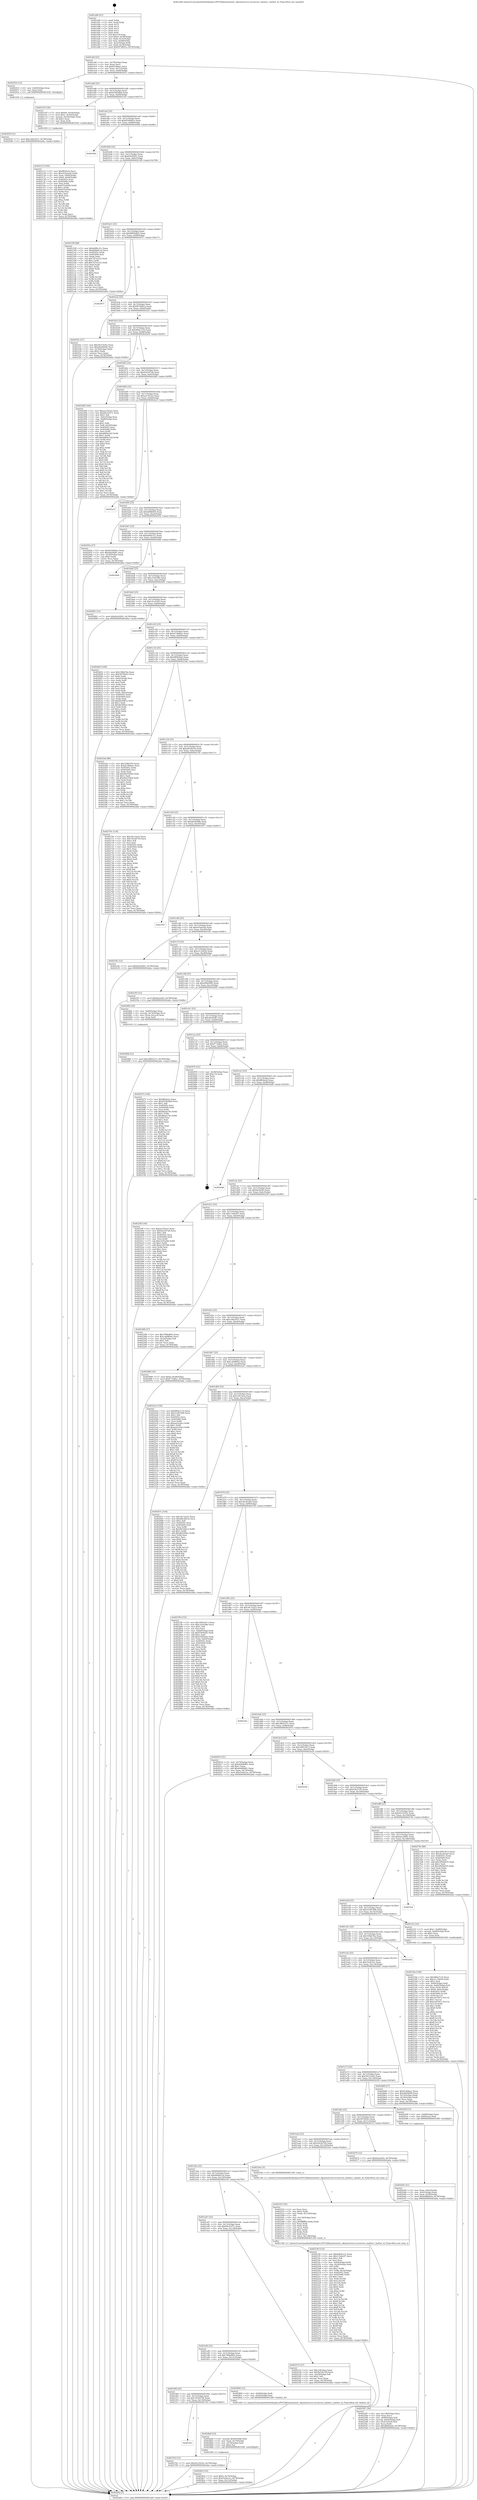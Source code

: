 digraph "0x401a90" {
  label = "0x401a90 (/mnt/c/Users/mathe/Desktop/tcc/POCII/binaries/extr_skynetservice-srcservice_harbor.c_harbor_id_Final-ollvm.out::main(0))"
  labelloc = "t"
  node[shape=record]

  Entry [label="",width=0.3,height=0.3,shape=circle,fillcolor=black,style=filled]
  "0x401abf" [label="{
     0x401abf [23]\l
     | [instrs]\l
     &nbsp;&nbsp;0x401abf \<+3\>: mov -0x78(%rbp),%eax\l
     &nbsp;&nbsp;0x401ac2 \<+2\>: mov %eax,%ecx\l
     &nbsp;&nbsp;0x401ac4 \<+6\>: sub $0x814fdacc,%ecx\l
     &nbsp;&nbsp;0x401aca \<+3\>: mov %eax,-0x7c(%rbp)\l
     &nbsp;&nbsp;0x401acd \<+3\>: mov %ecx,-0x80(%rbp)\l
     &nbsp;&nbsp;0x401ad0 \<+6\>: je 0000000000402933 \<main+0xea3\>\l
  }"]
  "0x402933" [label="{
     0x402933 [12]\l
     | [instrs]\l
     &nbsp;&nbsp;0x402933 \<+4\>: mov -0x60(%rbp),%rax\l
     &nbsp;&nbsp;0x402937 \<+3\>: mov %rax,%rdi\l
     &nbsp;&nbsp;0x40293a \<+5\>: call 0000000000401030 \<free@plt\>\l
     | [calls]\l
     &nbsp;&nbsp;0x401030 \{1\} (unknown)\l
  }"]
  "0x401ad6" [label="{
     0x401ad6 [25]\l
     | [instrs]\l
     &nbsp;&nbsp;0x401ad6 \<+5\>: jmp 0000000000401adb \<main+0x4b\>\l
     &nbsp;&nbsp;0x401adb \<+3\>: mov -0x7c(%rbp),%eax\l
     &nbsp;&nbsp;0x401ade \<+5\>: sub $0x81983d0d,%eax\l
     &nbsp;&nbsp;0x401ae3 \<+6\>: mov %eax,-0x84(%rbp)\l
     &nbsp;&nbsp;0x401ae9 \<+6\>: je 0000000000402105 \<main+0x675\>\l
  }"]
  Exit [label="",width=0.3,height=0.3,shape=circle,fillcolor=black,style=filled,peripheries=2]
  "0x402105" [label="{
     0x402105 [30]\l
     | [instrs]\l
     &nbsp;&nbsp;0x402105 \<+7\>: movl $0x64,-0x50(%rbp)\l
     &nbsp;&nbsp;0x40210c \<+7\>: movl $0x1,-0x54(%rbp)\l
     &nbsp;&nbsp;0x402113 \<+4\>: movslq -0x54(%rbp),%rax\l
     &nbsp;&nbsp;0x402117 \<+4\>: shl $0x3,%rax\l
     &nbsp;&nbsp;0x40211b \<+3\>: mov %rax,%rdi\l
     &nbsp;&nbsp;0x40211e \<+5\>: call 0000000000401050 \<malloc@plt\>\l
     | [calls]\l
     &nbsp;&nbsp;0x401050 \{1\} (unknown)\l
  }"]
  "0x401aef" [label="{
     0x401aef [25]\l
     | [instrs]\l
     &nbsp;&nbsp;0x401aef \<+5\>: jmp 0000000000401af4 \<main+0x64\>\l
     &nbsp;&nbsp;0x401af4 \<+3\>: mov -0x7c(%rbp),%eax\l
     &nbsp;&nbsp;0x401af7 \<+5\>: sub $0x8244bb5c,%eax\l
     &nbsp;&nbsp;0x401afc \<+6\>: mov %eax,-0x88(%rbp)\l
     &nbsp;&nbsp;0x401b02 \<+6\>: je 000000000040294b \<main+0xebb\>\l
  }"]
  "0x40293f" [label="{
     0x40293f [12]\l
     | [instrs]\l
     &nbsp;&nbsp;0x40293f \<+7\>: movl $0x146e2637,-0x78(%rbp)\l
     &nbsp;&nbsp;0x402946 \<+5\>: jmp 0000000000402a6a \<main+0xfda\>\l
  }"]
  "0x40294b" [label="{
     0x40294b\l
  }", style=dashed]
  "0x401b08" [label="{
     0x401b08 [25]\l
     | [instrs]\l
     &nbsp;&nbsp;0x401b08 \<+5\>: jmp 0000000000401b0d \<main+0x7d\>\l
     &nbsp;&nbsp;0x401b0d \<+3\>: mov -0x7c(%rbp),%eax\l
     &nbsp;&nbsp;0x401b10 \<+5\>: sub $0x82e92f01,%eax\l
     &nbsp;&nbsp;0x401b15 \<+6\>: mov %eax,-0x8c(%rbp)\l
     &nbsp;&nbsp;0x401b1b \<+6\>: je 0000000000402198 \<main+0x708\>\l
  }"]
  "0x402908" [label="{
     0x402908 [12]\l
     | [instrs]\l
     &nbsp;&nbsp;0x402908 \<+7\>: movl $0x3885527c,-0x78(%rbp)\l
     &nbsp;&nbsp;0x40290f \<+5\>: jmp 0000000000402a6a \<main+0xfda\>\l
  }"]
  "0x402198" [label="{
     0x402198 [88]\l
     | [instrs]\l
     &nbsp;&nbsp;0x402198 \<+5\>: mov $0xbd09c21c,%eax\l
     &nbsp;&nbsp;0x40219d \<+5\>: mov $0x60bb6c3a,%ecx\l
     &nbsp;&nbsp;0x4021a2 \<+7\>: mov 0x40505c,%edx\l
     &nbsp;&nbsp;0x4021a9 \<+7\>: mov 0x405060,%esi\l
     &nbsp;&nbsp;0x4021b0 \<+2\>: mov %edx,%edi\l
     &nbsp;&nbsp;0x4021b2 \<+6\>: sub $0x7d7a3c22,%edi\l
     &nbsp;&nbsp;0x4021b8 \<+3\>: sub $0x1,%edi\l
     &nbsp;&nbsp;0x4021bb \<+6\>: add $0x7d7a3c22,%edi\l
     &nbsp;&nbsp;0x4021c1 \<+3\>: imul %edi,%edx\l
     &nbsp;&nbsp;0x4021c4 \<+3\>: and $0x1,%edx\l
     &nbsp;&nbsp;0x4021c7 \<+3\>: cmp $0x0,%edx\l
     &nbsp;&nbsp;0x4021ca \<+4\>: sete %r8b\l
     &nbsp;&nbsp;0x4021ce \<+3\>: cmp $0xa,%esi\l
     &nbsp;&nbsp;0x4021d1 \<+4\>: setl %r9b\l
     &nbsp;&nbsp;0x4021d5 \<+3\>: mov %r8b,%r10b\l
     &nbsp;&nbsp;0x4021d8 \<+3\>: and %r9b,%r10b\l
     &nbsp;&nbsp;0x4021db \<+3\>: xor %r9b,%r8b\l
     &nbsp;&nbsp;0x4021de \<+3\>: or %r8b,%r10b\l
     &nbsp;&nbsp;0x4021e1 \<+4\>: test $0x1,%r10b\l
     &nbsp;&nbsp;0x4021e5 \<+3\>: cmovne %ecx,%eax\l
     &nbsp;&nbsp;0x4021e8 \<+3\>: mov %eax,-0x78(%rbp)\l
     &nbsp;&nbsp;0x4021eb \<+5\>: jmp 0000000000402a6a \<main+0xfda\>\l
  }"]
  "0x401b21" [label="{
     0x401b21 [25]\l
     | [instrs]\l
     &nbsp;&nbsp;0x401b21 \<+5\>: jmp 0000000000401b26 \<main+0x96\>\l
     &nbsp;&nbsp;0x401b26 \<+3\>: mov -0x7c(%rbp),%eax\l
     &nbsp;&nbsp;0x401b29 \<+5\>: sub $0x8885bdb5,%eax\l
     &nbsp;&nbsp;0x401b2e \<+6\>: mov %eax,-0x90(%rbp)\l
     &nbsp;&nbsp;0x401b34 \<+6\>: je 0000000000402957 \<main+0xec7\>\l
  }"]
  "0x4028c0" [label="{
     0x4028c0 [25]\l
     | [instrs]\l
     &nbsp;&nbsp;0x4028c0 \<+7\>: movl $0x0,-0x74(%rbp)\l
     &nbsp;&nbsp;0x4028c7 \<+7\>: movl $0x55efe1ec,-0x78(%rbp)\l
     &nbsp;&nbsp;0x4028ce \<+6\>: mov %eax,-0x13c(%rbp)\l
     &nbsp;&nbsp;0x4028d4 \<+5\>: jmp 0000000000402a6a \<main+0xfda\>\l
  }"]
  "0x402957" [label="{
     0x402957\l
  }", style=dashed]
  "0x401b3a" [label="{
     0x401b3a [25]\l
     | [instrs]\l
     &nbsp;&nbsp;0x401b3a \<+5\>: jmp 0000000000401b3f \<main+0xaf\>\l
     &nbsp;&nbsp;0x401b3f \<+3\>: mov -0x7c(%rbp),%eax\l
     &nbsp;&nbsp;0x401b42 \<+5\>: sub $0x907d841a,%eax\l
     &nbsp;&nbsp;0x401b47 \<+6\>: mov %eax,-0x94(%rbp)\l
     &nbsp;&nbsp;0x401b4d \<+6\>: je 0000000000401f2c \<main+0x49c\>\l
  }"]
  "0x4028a9" [label="{
     0x4028a9 [23]\l
     | [instrs]\l
     &nbsp;&nbsp;0x4028a9 \<+10\>: movabs $0x4030b6,%rdi\l
     &nbsp;&nbsp;0x4028b3 \<+3\>: mov %eax,-0x70(%rbp)\l
     &nbsp;&nbsp;0x4028b6 \<+3\>: mov -0x70(%rbp),%esi\l
     &nbsp;&nbsp;0x4028b9 \<+2\>: mov $0x0,%al\l
     &nbsp;&nbsp;0x4028bb \<+5\>: call 0000000000401040 \<printf@plt\>\l
     | [calls]\l
     &nbsp;&nbsp;0x401040 \{1\} (unknown)\l
  }"]
  "0x401f2c" [label="{
     0x401f2c [27]\l
     | [instrs]\l
     &nbsp;&nbsp;0x401f2c \<+5\>: mov $0x56210242,%eax\l
     &nbsp;&nbsp;0x401f31 \<+5\>: mov $0xddc9944b,%ecx\l
     &nbsp;&nbsp;0x401f36 \<+3\>: mov -0x34(%rbp),%edx\l
     &nbsp;&nbsp;0x401f39 \<+3\>: cmp $0x2,%edx\l
     &nbsp;&nbsp;0x401f3c \<+3\>: cmovne %ecx,%eax\l
     &nbsp;&nbsp;0x401f3f \<+3\>: mov %eax,-0x78(%rbp)\l
     &nbsp;&nbsp;0x401f42 \<+5\>: jmp 0000000000402a6a \<main+0xfda\>\l
  }"]
  "0x401b53" [label="{
     0x401b53 [25]\l
     | [instrs]\l
     &nbsp;&nbsp;0x401b53 \<+5\>: jmp 0000000000401b58 \<main+0xc8\>\l
     &nbsp;&nbsp;0x401b58 \<+3\>: mov -0x7c(%rbp),%eax\l
     &nbsp;&nbsp;0x401b5b \<+5\>: sub $0x984a7c1b,%eax\l
     &nbsp;&nbsp;0x401b60 \<+6\>: mov %eax,-0x98(%rbp)\l
     &nbsp;&nbsp;0x401b66 \<+6\>: je 00000000004029e9 \<main+0xf59\>\l
  }"]
  "0x402a6a" [label="{
     0x402a6a [5]\l
     | [instrs]\l
     &nbsp;&nbsp;0x402a6a \<+5\>: jmp 0000000000401abf \<main+0x2f\>\l
  }"]
  "0x401a90" [label="{
     0x401a90 [47]\l
     | [instrs]\l
     &nbsp;&nbsp;0x401a90 \<+1\>: push %rbp\l
     &nbsp;&nbsp;0x401a91 \<+3\>: mov %rsp,%rbp\l
     &nbsp;&nbsp;0x401a94 \<+2\>: push %r15\l
     &nbsp;&nbsp;0x401a96 \<+2\>: push %r14\l
     &nbsp;&nbsp;0x401a98 \<+2\>: push %r13\l
     &nbsp;&nbsp;0x401a9a \<+2\>: push %r12\l
     &nbsp;&nbsp;0x401a9c \<+1\>: push %rbx\l
     &nbsp;&nbsp;0x401a9d \<+7\>: sub $0x118,%rsp\l
     &nbsp;&nbsp;0x401aa4 \<+7\>: movl $0x0,-0x38(%rbp)\l
     &nbsp;&nbsp;0x401aab \<+3\>: mov %edi,-0x3c(%rbp)\l
     &nbsp;&nbsp;0x401aae \<+4\>: mov %rsi,-0x48(%rbp)\l
     &nbsp;&nbsp;0x401ab2 \<+3\>: mov -0x3c(%rbp),%edi\l
     &nbsp;&nbsp;0x401ab5 \<+3\>: mov %edi,-0x34(%rbp)\l
     &nbsp;&nbsp;0x401ab8 \<+7\>: movl $0x907d841a,-0x78(%rbp)\l
  }"]
  "0x401f22" [label="{
     0x401f22\l
  }", style=dashed]
  "0x4029e9" [label="{
     0x4029e9\l
  }", style=dashed]
  "0x401b6c" [label="{
     0x401b6c [25]\l
     | [instrs]\l
     &nbsp;&nbsp;0x401b6c \<+5\>: jmp 0000000000401b71 \<main+0xe1\>\l
     &nbsp;&nbsp;0x401b71 \<+3\>: mov -0x7c(%rbp),%eax\l
     &nbsp;&nbsp;0x401b74 \<+5\>: sub $0x9cb197a8,%eax\l
     &nbsp;&nbsp;0x401b79 \<+6\>: mov %eax,-0x9c(%rbp)\l
     &nbsp;&nbsp;0x401b7f \<+6\>: je 000000000040248f \<main+0x9ff\>\l
  }"]
  "0x402792" [label="{
     0x402792 [12]\l
     | [instrs]\l
     &nbsp;&nbsp;0x402792 \<+7\>: movl $0x45c5545e,-0x78(%rbp)\l
     &nbsp;&nbsp;0x402799 \<+5\>: jmp 0000000000402a6a \<main+0xfda\>\l
  }"]
  "0x40248f" [label="{
     0x40248f [164]\l
     | [instrs]\l
     &nbsp;&nbsp;0x40248f \<+5\>: mov $0xace7b2e2,%eax\l
     &nbsp;&nbsp;0x402494 \<+5\>: mov $0x69c41071,%ecx\l
     &nbsp;&nbsp;0x402499 \<+2\>: mov $0x1,%dl\l
     &nbsp;&nbsp;0x40249b \<+3\>: mov -0x6c(%rbp),%esi\l
     &nbsp;&nbsp;0x40249e \<+3\>: cmp -0x68(%rbp),%esi\l
     &nbsp;&nbsp;0x4024a1 \<+4\>: setl %dil\l
     &nbsp;&nbsp;0x4024a5 \<+4\>: and $0x1,%dil\l
     &nbsp;&nbsp;0x4024a9 \<+4\>: mov %dil,-0x29(%rbp)\l
     &nbsp;&nbsp;0x4024ad \<+7\>: mov 0x40505c,%esi\l
     &nbsp;&nbsp;0x4024b4 \<+8\>: mov 0x405060,%r8d\l
     &nbsp;&nbsp;0x4024bc \<+3\>: mov %esi,%r9d\l
     &nbsp;&nbsp;0x4024bf \<+7\>: sub $0xdd69a32d,%r9d\l
     &nbsp;&nbsp;0x4024c6 \<+4\>: sub $0x1,%r9d\l
     &nbsp;&nbsp;0x4024ca \<+7\>: add $0xdd69a32d,%r9d\l
     &nbsp;&nbsp;0x4024d1 \<+4\>: imul %r9d,%esi\l
     &nbsp;&nbsp;0x4024d5 \<+3\>: and $0x1,%esi\l
     &nbsp;&nbsp;0x4024d8 \<+3\>: cmp $0x0,%esi\l
     &nbsp;&nbsp;0x4024db \<+4\>: sete %dil\l
     &nbsp;&nbsp;0x4024df \<+4\>: cmp $0xa,%r8d\l
     &nbsp;&nbsp;0x4024e3 \<+4\>: setl %r10b\l
     &nbsp;&nbsp;0x4024e7 \<+3\>: mov %dil,%r11b\l
     &nbsp;&nbsp;0x4024ea \<+4\>: xor $0xff,%r11b\l
     &nbsp;&nbsp;0x4024ee \<+3\>: mov %r10b,%bl\l
     &nbsp;&nbsp;0x4024f1 \<+3\>: xor $0xff,%bl\l
     &nbsp;&nbsp;0x4024f4 \<+3\>: xor $0x0,%dl\l
     &nbsp;&nbsp;0x4024f7 \<+3\>: mov %r11b,%r14b\l
     &nbsp;&nbsp;0x4024fa \<+4\>: and $0x0,%r14b\l
     &nbsp;&nbsp;0x4024fe \<+3\>: and %dl,%dil\l
     &nbsp;&nbsp;0x402501 \<+3\>: mov %bl,%r15b\l
     &nbsp;&nbsp;0x402504 \<+4\>: and $0x0,%r15b\l
     &nbsp;&nbsp;0x402508 \<+3\>: and %dl,%r10b\l
     &nbsp;&nbsp;0x40250b \<+3\>: or %dil,%r14b\l
     &nbsp;&nbsp;0x40250e \<+3\>: or %r10b,%r15b\l
     &nbsp;&nbsp;0x402511 \<+3\>: xor %r15b,%r14b\l
     &nbsp;&nbsp;0x402514 \<+3\>: or %bl,%r11b\l
     &nbsp;&nbsp;0x402517 \<+4\>: xor $0xff,%r11b\l
     &nbsp;&nbsp;0x40251b \<+3\>: or $0x0,%dl\l
     &nbsp;&nbsp;0x40251e \<+3\>: and %dl,%r11b\l
     &nbsp;&nbsp;0x402521 \<+3\>: or %r11b,%r14b\l
     &nbsp;&nbsp;0x402524 \<+4\>: test $0x1,%r14b\l
     &nbsp;&nbsp;0x402528 \<+3\>: cmovne %ecx,%eax\l
     &nbsp;&nbsp;0x40252b \<+3\>: mov %eax,-0x78(%rbp)\l
     &nbsp;&nbsp;0x40252e \<+5\>: jmp 0000000000402a6a \<main+0xfda\>\l
  }"]
  "0x401b85" [label="{
     0x401b85 [25]\l
     | [instrs]\l
     &nbsp;&nbsp;0x401b85 \<+5\>: jmp 0000000000401b8a \<main+0xfa\>\l
     &nbsp;&nbsp;0x401b8a \<+3\>: mov -0x7c(%rbp),%eax\l
     &nbsp;&nbsp;0x401b8d \<+5\>: sub $0xace7b2e2,%eax\l
     &nbsp;&nbsp;0x401b92 \<+6\>: mov %eax,-0xa0(%rbp)\l
     &nbsp;&nbsp;0x401b98 \<+6\>: je 0000000000402a1f \<main+0xf8f\>\l
  }"]
  "0x401f09" [label="{
     0x401f09 [25]\l
     | [instrs]\l
     &nbsp;&nbsp;0x401f09 \<+5\>: jmp 0000000000401f0e \<main+0x47e\>\l
     &nbsp;&nbsp;0x401f0e \<+3\>: mov -0x7c(%rbp),%eax\l
     &nbsp;&nbsp;0x401f11 \<+5\>: sub $0x7d1b4759,%eax\l
     &nbsp;&nbsp;0x401f16 \<+6\>: mov %eax,-0x130(%rbp)\l
     &nbsp;&nbsp;0x401f1c \<+6\>: je 0000000000402792 \<main+0xd02\>\l
  }"]
  "0x402a1f" [label="{
     0x402a1f\l
  }", style=dashed]
  "0x401b9e" [label="{
     0x401b9e [25]\l
     | [instrs]\l
     &nbsp;&nbsp;0x401b9e \<+5\>: jmp 0000000000401ba3 \<main+0x113\>\l
     &nbsp;&nbsp;0x401ba3 \<+3\>: mov -0x7c(%rbp),%eax\l
     &nbsp;&nbsp;0x401ba6 \<+5\>: sub $0xb4f8b654,%eax\l
     &nbsp;&nbsp;0x401bab \<+6\>: mov %eax,-0xa4(%rbp)\l
     &nbsp;&nbsp;0x401bb1 \<+6\>: je 000000000040205a \<main+0x5ca\>\l
  }"]
  "0x40289d" [label="{
     0x40289d [12]\l
     | [instrs]\l
     &nbsp;&nbsp;0x40289d \<+4\>: mov -0x60(%rbp),%rdi\l
     &nbsp;&nbsp;0x4028a1 \<+3\>: mov -0x50(%rbp),%esi\l
     &nbsp;&nbsp;0x4028a4 \<+5\>: call 0000000000401440 \<harbor_id\>\l
     | [calls]\l
     &nbsp;&nbsp;0x401440 \{1\} (/mnt/c/Users/mathe/Desktop/tcc/POCII/binaries/extr_skynetservice-srcservice_harbor.c_harbor_id_Final-ollvm.out::harbor_id)\l
  }"]
  "0x40205a" [label="{
     0x40205a [27]\l
     | [instrs]\l
     &nbsp;&nbsp;0x40205a \<+5\>: mov $0x8244bb5c,%eax\l
     &nbsp;&nbsp;0x40205f \<+5\>: mov $0xebe04df1,%ecx\l
     &nbsp;&nbsp;0x402064 \<+3\>: mov -0x30(%rbp),%edx\l
     &nbsp;&nbsp;0x402067 \<+3\>: cmp $0x0,%edx\l
     &nbsp;&nbsp;0x40206a \<+3\>: cmove %ecx,%eax\l
     &nbsp;&nbsp;0x40206d \<+3\>: mov %eax,-0x78(%rbp)\l
     &nbsp;&nbsp;0x402070 \<+5\>: jmp 0000000000402a6a \<main+0xfda\>\l
  }"]
  "0x401bb7" [label="{
     0x401bb7 [25]\l
     | [instrs]\l
     &nbsp;&nbsp;0x401bb7 \<+5\>: jmp 0000000000401bbc \<main+0x12c\>\l
     &nbsp;&nbsp;0x401bbc \<+3\>: mov -0x7c(%rbp),%eax\l
     &nbsp;&nbsp;0x401bbf \<+5\>: sub $0xbd09c21c,%eax\l
     &nbsp;&nbsp;0x401bc4 \<+6\>: mov %eax,-0xa8(%rbp)\l
     &nbsp;&nbsp;0x401bca \<+6\>: je 00000000004029dd \<main+0xf4d\>\l
  }"]
  "0x402587" [label="{
     0x402587 [36]\l
     | [instrs]\l
     &nbsp;&nbsp;0x402587 \<+6\>: mov -0x138(%rbp),%ecx\l
     &nbsp;&nbsp;0x40258d \<+3\>: imul %eax,%ecx\l
     &nbsp;&nbsp;0x402590 \<+4\>: mov -0x60(%rbp),%r8\l
     &nbsp;&nbsp;0x402594 \<+4\>: movslq -0x64(%rbp),%r9\l
     &nbsp;&nbsp;0x402598 \<+4\>: mov (%r8,%r9,8),%r8\l
     &nbsp;&nbsp;0x40259c \<+3\>: mov %ecx,(%r8)\l
     &nbsp;&nbsp;0x40259f \<+7\>: movl $0xd80f26a4,-0x78(%rbp)\l
     &nbsp;&nbsp;0x4025a6 \<+5\>: jmp 0000000000402a6a \<main+0xfda\>\l
  }"]
  "0x4029dd" [label="{
     0x4029dd\l
  }", style=dashed]
  "0x401bd0" [label="{
     0x401bd0 [25]\l
     | [instrs]\l
     &nbsp;&nbsp;0x401bd0 \<+5\>: jmp 0000000000401bd5 \<main+0x145\>\l
     &nbsp;&nbsp;0x401bd5 \<+3\>: mov -0x7c(%rbp),%eax\l
     &nbsp;&nbsp;0x401bd8 \<+5\>: sub $0xc3c0548e,%eax\l
     &nbsp;&nbsp;0x401bdd \<+6\>: mov %eax,-0xac(%rbp)\l
     &nbsp;&nbsp;0x401be3 \<+6\>: je 0000000000402891 \<main+0xe01\>\l
  }"]
  "0x402553" [label="{
     0x402553 [52]\l
     | [instrs]\l
     &nbsp;&nbsp;0x402553 \<+2\>: xor %ecx,%ecx\l
     &nbsp;&nbsp;0x402555 \<+5\>: mov $0x2,%edx\l
     &nbsp;&nbsp;0x40255a \<+6\>: mov %edx,-0x134(%rbp)\l
     &nbsp;&nbsp;0x402560 \<+1\>: cltd\l
     &nbsp;&nbsp;0x402561 \<+6\>: mov -0x134(%rbp),%esi\l
     &nbsp;&nbsp;0x402567 \<+2\>: idiv %esi\l
     &nbsp;&nbsp;0x402569 \<+6\>: imul $0xfffffffe,%edx,%edx\l
     &nbsp;&nbsp;0x40256f \<+2\>: mov %ecx,%edi\l
     &nbsp;&nbsp;0x402571 \<+2\>: sub %edx,%edi\l
     &nbsp;&nbsp;0x402573 \<+2\>: mov %ecx,%edx\l
     &nbsp;&nbsp;0x402575 \<+3\>: sub $0x1,%edx\l
     &nbsp;&nbsp;0x402578 \<+2\>: add %edx,%edi\l
     &nbsp;&nbsp;0x40257a \<+2\>: sub %edi,%ecx\l
     &nbsp;&nbsp;0x40257c \<+6\>: mov %ecx,-0x138(%rbp)\l
     &nbsp;&nbsp;0x402582 \<+5\>: call 0000000000401160 \<next_i\>\l
     | [calls]\l
     &nbsp;&nbsp;0x401160 \{1\} (/mnt/c/Users/mathe/Desktop/tcc/POCII/binaries/extr_skynetservice-srcservice_harbor.c_harbor_id_Final-ollvm.out::next_i)\l
  }"]
  "0x402891" [label="{
     0x402891 [12]\l
     | [instrs]\l
     &nbsp;&nbsp;0x402891 \<+7\>: movl $0x82e92f01,-0x78(%rbp)\l
     &nbsp;&nbsp;0x402898 \<+5\>: jmp 0000000000402a6a \<main+0xfda\>\l
  }"]
  "0x401be9" [label="{
     0x401be9 [25]\l
     | [instrs]\l
     &nbsp;&nbsp;0x401be9 \<+5\>: jmp 0000000000401bee \<main+0x15e\>\l
     &nbsp;&nbsp;0x401bee \<+3\>: mov -0x7c(%rbp),%eax\l
     &nbsp;&nbsp;0x401bf1 \<+5\>: sub $0xc5cc43d3,%eax\l
     &nbsp;&nbsp;0x401bf6 \<+6\>: mov %eax,-0xb0(%rbp)\l
     &nbsp;&nbsp;0x401bfc \<+6\>: je 0000000000402990 \<main+0xf00\>\l
  }"]
  "0x401ef0" [label="{
     0x401ef0 [25]\l
     | [instrs]\l
     &nbsp;&nbsp;0x401ef0 \<+5\>: jmp 0000000000401ef5 \<main+0x465\>\l
     &nbsp;&nbsp;0x401ef5 \<+3\>: mov -0x7c(%rbp),%eax\l
     &nbsp;&nbsp;0x401ef8 \<+5\>: sub $0x796bd662,%eax\l
     &nbsp;&nbsp;0x401efd \<+6\>: mov %eax,-0x12c(%rbp)\l
     &nbsp;&nbsp;0x401f03 \<+6\>: je 000000000040289d \<main+0xe0d\>\l
  }"]
  "0x402990" [label="{
     0x402990\l
  }", style=dashed]
  "0x401c02" [label="{
     0x401c02 [25]\l
     | [instrs]\l
     &nbsp;&nbsp;0x401c02 \<+5\>: jmp 0000000000401c07 \<main+0x177\>\l
     &nbsp;&nbsp;0x401c07 \<+3\>: mov -0x7c(%rbp),%eax\l
     &nbsp;&nbsp;0x401c0a \<+5\>: sub $0xd138dbac,%eax\l
     &nbsp;&nbsp;0x401c0f \<+6\>: mov %eax,-0xb4(%rbp)\l
     &nbsp;&nbsp;0x401c15 \<+6\>: je 0000000000402603 \<main+0xb73\>\l
  }"]
  "0x402533" [label="{
     0x402533 [27]\l
     | [instrs]\l
     &nbsp;&nbsp;0x402533 \<+5\>: mov $0x23fc5aea,%eax\l
     &nbsp;&nbsp;0x402538 \<+5\>: mov $0x5b52b709,%ecx\l
     &nbsp;&nbsp;0x40253d \<+3\>: mov -0x29(%rbp),%dl\l
     &nbsp;&nbsp;0x402540 \<+3\>: test $0x1,%dl\l
     &nbsp;&nbsp;0x402543 \<+3\>: cmovne %ecx,%eax\l
     &nbsp;&nbsp;0x402546 \<+3\>: mov %eax,-0x78(%rbp)\l
     &nbsp;&nbsp;0x402549 \<+5\>: jmp 0000000000402a6a \<main+0xfda\>\l
  }"]
  "0x402603" [label="{
     0x402603 [109]\l
     | [instrs]\l
     &nbsp;&nbsp;0x402603 \<+5\>: mov $0x53fbb76a,%eax\l
     &nbsp;&nbsp;0x402608 \<+5\>: mov $0x5870f263,%ecx\l
     &nbsp;&nbsp;0x40260d \<+2\>: xor %edx,%edx\l
     &nbsp;&nbsp;0x40260f \<+3\>: mov -0x6c(%rbp),%esi\l
     &nbsp;&nbsp;0x402612 \<+2\>: mov %edx,%edi\l
     &nbsp;&nbsp;0x402614 \<+2\>: sub %esi,%edi\l
     &nbsp;&nbsp;0x402616 \<+2\>: mov %edx,%esi\l
     &nbsp;&nbsp;0x402618 \<+3\>: sub $0x1,%esi\l
     &nbsp;&nbsp;0x40261b \<+2\>: add %esi,%edi\l
     &nbsp;&nbsp;0x40261d \<+2\>: sub %edi,%edx\l
     &nbsp;&nbsp;0x40261f \<+3\>: mov %edx,-0x6c(%rbp)\l
     &nbsp;&nbsp;0x402622 \<+7\>: mov 0x40505c,%edx\l
     &nbsp;&nbsp;0x402629 \<+7\>: mov 0x405060,%esi\l
     &nbsp;&nbsp;0x402630 \<+2\>: mov %edx,%edi\l
     &nbsp;&nbsp;0x402632 \<+6\>: add $0xdb384fce,%edi\l
     &nbsp;&nbsp;0x402638 \<+3\>: sub $0x1,%edi\l
     &nbsp;&nbsp;0x40263b \<+6\>: sub $0xdb384fce,%edi\l
     &nbsp;&nbsp;0x402641 \<+3\>: imul %edi,%edx\l
     &nbsp;&nbsp;0x402644 \<+3\>: and $0x1,%edx\l
     &nbsp;&nbsp;0x402647 \<+3\>: cmp $0x0,%edx\l
     &nbsp;&nbsp;0x40264a \<+4\>: sete %r8b\l
     &nbsp;&nbsp;0x40264e \<+3\>: cmp $0xa,%esi\l
     &nbsp;&nbsp;0x402651 \<+4\>: setl %r9b\l
     &nbsp;&nbsp;0x402655 \<+3\>: mov %r8b,%r10b\l
     &nbsp;&nbsp;0x402658 \<+3\>: and %r9b,%r10b\l
     &nbsp;&nbsp;0x40265b \<+3\>: xor %r9b,%r8b\l
     &nbsp;&nbsp;0x40265e \<+3\>: or %r8b,%r10b\l
     &nbsp;&nbsp;0x402661 \<+4\>: test $0x1,%r10b\l
     &nbsp;&nbsp;0x402665 \<+3\>: cmovne %ecx,%eax\l
     &nbsp;&nbsp;0x402668 \<+3\>: mov %eax,-0x78(%rbp)\l
     &nbsp;&nbsp;0x40266b \<+5\>: jmp 0000000000402a6a \<main+0xfda\>\l
  }"]
  "0x401c1b" [label="{
     0x401c1b [25]\l
     | [instrs]\l
     &nbsp;&nbsp;0x401c1b \<+5\>: jmp 0000000000401c20 \<main+0x190\>\l
     &nbsp;&nbsp;0x401c20 \<+3\>: mov -0x7c(%rbp),%eax\l
     &nbsp;&nbsp;0x401c23 \<+5\>: sub $0xd80f26a4,%eax\l
     &nbsp;&nbsp;0x401c28 \<+6\>: mov %eax,-0xb8(%rbp)\l
     &nbsp;&nbsp;0x401c2e \<+6\>: je 00000000004025ab \<main+0xb1b\>\l
  }"]
  "0x40234a" [label="{
     0x40234a [169]\l
     | [instrs]\l
     &nbsp;&nbsp;0x40234a \<+5\>: mov $0x984a7c1b,%ecx\l
     &nbsp;&nbsp;0x40234f \<+5\>: mov $0xe1c32626,%edx\l
     &nbsp;&nbsp;0x402354 \<+3\>: mov $0x1,%sil\l
     &nbsp;&nbsp;0x402357 \<+4\>: mov -0x60(%rbp),%rdi\l
     &nbsp;&nbsp;0x40235b \<+4\>: movslq -0x64(%rbp),%r8\l
     &nbsp;&nbsp;0x40235f \<+4\>: mov %rax,(%rdi,%r8,8)\l
     &nbsp;&nbsp;0x402363 \<+7\>: movl $0x0,-0x6c(%rbp)\l
     &nbsp;&nbsp;0x40236a \<+8\>: mov 0x40505c,%r9d\l
     &nbsp;&nbsp;0x402372 \<+8\>: mov 0x405060,%r10d\l
     &nbsp;&nbsp;0x40237a \<+3\>: mov %r9d,%r11d\l
     &nbsp;&nbsp;0x40237d \<+7\>: sub $0xce97f47c,%r11d\l
     &nbsp;&nbsp;0x402384 \<+4\>: sub $0x1,%r11d\l
     &nbsp;&nbsp;0x402388 \<+7\>: add $0xce97f47c,%r11d\l
     &nbsp;&nbsp;0x40238f \<+4\>: imul %r11d,%r9d\l
     &nbsp;&nbsp;0x402393 \<+4\>: and $0x1,%r9d\l
     &nbsp;&nbsp;0x402397 \<+4\>: cmp $0x0,%r9d\l
     &nbsp;&nbsp;0x40239b \<+3\>: sete %bl\l
     &nbsp;&nbsp;0x40239e \<+4\>: cmp $0xa,%r10d\l
     &nbsp;&nbsp;0x4023a2 \<+4\>: setl %r14b\l
     &nbsp;&nbsp;0x4023a6 \<+3\>: mov %bl,%r15b\l
     &nbsp;&nbsp;0x4023a9 \<+4\>: xor $0xff,%r15b\l
     &nbsp;&nbsp;0x4023ad \<+3\>: mov %r14b,%r12b\l
     &nbsp;&nbsp;0x4023b0 \<+4\>: xor $0xff,%r12b\l
     &nbsp;&nbsp;0x4023b4 \<+4\>: xor $0x0,%sil\l
     &nbsp;&nbsp;0x4023b8 \<+3\>: mov %r15b,%r13b\l
     &nbsp;&nbsp;0x4023bb \<+4\>: and $0x0,%r13b\l
     &nbsp;&nbsp;0x4023bf \<+3\>: and %sil,%bl\l
     &nbsp;&nbsp;0x4023c2 \<+3\>: mov %r12b,%al\l
     &nbsp;&nbsp;0x4023c5 \<+2\>: and $0x0,%al\l
     &nbsp;&nbsp;0x4023c7 \<+3\>: and %sil,%r14b\l
     &nbsp;&nbsp;0x4023ca \<+3\>: or %bl,%r13b\l
     &nbsp;&nbsp;0x4023cd \<+3\>: or %r14b,%al\l
     &nbsp;&nbsp;0x4023d0 \<+3\>: xor %al,%r13b\l
     &nbsp;&nbsp;0x4023d3 \<+3\>: or %r12b,%r15b\l
     &nbsp;&nbsp;0x4023d6 \<+4\>: xor $0xff,%r15b\l
     &nbsp;&nbsp;0x4023da \<+4\>: or $0x0,%sil\l
     &nbsp;&nbsp;0x4023de \<+3\>: and %sil,%r15b\l
     &nbsp;&nbsp;0x4023e1 \<+3\>: or %r15b,%r13b\l
     &nbsp;&nbsp;0x4023e4 \<+4\>: test $0x1,%r13b\l
     &nbsp;&nbsp;0x4023e8 \<+3\>: cmovne %edx,%ecx\l
     &nbsp;&nbsp;0x4023eb \<+3\>: mov %ecx,-0x78(%rbp)\l
     &nbsp;&nbsp;0x4023ee \<+5\>: jmp 0000000000402a6a \<main+0xfda\>\l
  }"]
  "0x4025ab" [label="{
     0x4025ab [88]\l
     | [instrs]\l
     &nbsp;&nbsp;0x4025ab \<+5\>: mov $0x53fbb76a,%eax\l
     &nbsp;&nbsp;0x4025b0 \<+5\>: mov $0xd138dbac,%ecx\l
     &nbsp;&nbsp;0x4025b5 \<+7\>: mov 0x40505c,%edx\l
     &nbsp;&nbsp;0x4025bc \<+7\>: mov 0x405060,%esi\l
     &nbsp;&nbsp;0x4025c3 \<+2\>: mov %edx,%edi\l
     &nbsp;&nbsp;0x4025c5 \<+6\>: add $0x40e550bd,%edi\l
     &nbsp;&nbsp;0x4025cb \<+3\>: sub $0x1,%edi\l
     &nbsp;&nbsp;0x4025ce \<+6\>: sub $0x40e550bd,%edi\l
     &nbsp;&nbsp;0x4025d4 \<+3\>: imul %edi,%edx\l
     &nbsp;&nbsp;0x4025d7 \<+3\>: and $0x1,%edx\l
     &nbsp;&nbsp;0x4025da \<+3\>: cmp $0x0,%edx\l
     &nbsp;&nbsp;0x4025dd \<+4\>: sete %r8b\l
     &nbsp;&nbsp;0x4025e1 \<+3\>: cmp $0xa,%esi\l
     &nbsp;&nbsp;0x4025e4 \<+4\>: setl %r9b\l
     &nbsp;&nbsp;0x4025e8 \<+3\>: mov %r8b,%r10b\l
     &nbsp;&nbsp;0x4025eb \<+3\>: and %r9b,%r10b\l
     &nbsp;&nbsp;0x4025ee \<+3\>: xor %r9b,%r8b\l
     &nbsp;&nbsp;0x4025f1 \<+3\>: or %r8b,%r10b\l
     &nbsp;&nbsp;0x4025f4 \<+4\>: test $0x1,%r10b\l
     &nbsp;&nbsp;0x4025f8 \<+3\>: cmovne %ecx,%eax\l
     &nbsp;&nbsp;0x4025fb \<+3\>: mov %eax,-0x78(%rbp)\l
     &nbsp;&nbsp;0x4025fe \<+5\>: jmp 0000000000402a6a \<main+0xfda\>\l
  }"]
  "0x401c34" [label="{
     0x401c34 [25]\l
     | [instrs]\l
     &nbsp;&nbsp;0x401c34 \<+5\>: jmp 0000000000401c39 \<main+0x1a9\>\l
     &nbsp;&nbsp;0x401c39 \<+3\>: mov -0x7c(%rbp),%eax\l
     &nbsp;&nbsp;0x401c3c \<+5\>: sub $0xd9e3b23e,%eax\l
     &nbsp;&nbsp;0x401c41 \<+6\>: mov %eax,-0xbc(%rbp)\l
     &nbsp;&nbsp;0x401c47 \<+6\>: je 000000000040270c \<main+0xc7c\>\l
  }"]
  "0x401ed7" [label="{
     0x401ed7 [25]\l
     | [instrs]\l
     &nbsp;&nbsp;0x401ed7 \<+5\>: jmp 0000000000401edc \<main+0x44c\>\l
     &nbsp;&nbsp;0x401edc \<+3\>: mov -0x7c(%rbp),%eax\l
     &nbsp;&nbsp;0x401edf \<+5\>: sub $0x69c41071,%eax\l
     &nbsp;&nbsp;0x401ee4 \<+6\>: mov %eax,-0x128(%rbp)\l
     &nbsp;&nbsp;0x401eea \<+6\>: je 0000000000402533 \<main+0xaa3\>\l
  }"]
  "0x40270c" [label="{
     0x40270c [134]\l
     | [instrs]\l
     &nbsp;&nbsp;0x40270c \<+5\>: mov $0x34c7aa25,%eax\l
     &nbsp;&nbsp;0x402711 \<+5\>: mov $0x7d1b4759,%ecx\l
     &nbsp;&nbsp;0x402716 \<+2\>: mov $0x1,%dl\l
     &nbsp;&nbsp;0x402718 \<+2\>: xor %esi,%esi\l
     &nbsp;&nbsp;0x40271a \<+7\>: mov 0x40505c,%edi\l
     &nbsp;&nbsp;0x402721 \<+8\>: mov 0x405060,%r8d\l
     &nbsp;&nbsp;0x402729 \<+3\>: sub $0x1,%esi\l
     &nbsp;&nbsp;0x40272c \<+3\>: mov %edi,%r9d\l
     &nbsp;&nbsp;0x40272f \<+3\>: add %esi,%r9d\l
     &nbsp;&nbsp;0x402732 \<+4\>: imul %r9d,%edi\l
     &nbsp;&nbsp;0x402736 \<+3\>: and $0x1,%edi\l
     &nbsp;&nbsp;0x402739 \<+3\>: cmp $0x0,%edi\l
     &nbsp;&nbsp;0x40273c \<+4\>: sete %r10b\l
     &nbsp;&nbsp;0x402740 \<+4\>: cmp $0xa,%r8d\l
     &nbsp;&nbsp;0x402744 \<+4\>: setl %r11b\l
     &nbsp;&nbsp;0x402748 \<+3\>: mov %r10b,%bl\l
     &nbsp;&nbsp;0x40274b \<+3\>: xor $0xff,%bl\l
     &nbsp;&nbsp;0x40274e \<+3\>: mov %r11b,%r14b\l
     &nbsp;&nbsp;0x402751 \<+4\>: xor $0xff,%r14b\l
     &nbsp;&nbsp;0x402755 \<+3\>: xor $0x0,%dl\l
     &nbsp;&nbsp;0x402758 \<+3\>: mov %bl,%r15b\l
     &nbsp;&nbsp;0x40275b \<+4\>: and $0x0,%r15b\l
     &nbsp;&nbsp;0x40275f \<+3\>: and %dl,%r10b\l
     &nbsp;&nbsp;0x402762 \<+3\>: mov %r14b,%r12b\l
     &nbsp;&nbsp;0x402765 \<+4\>: and $0x0,%r12b\l
     &nbsp;&nbsp;0x402769 \<+3\>: and %dl,%r11b\l
     &nbsp;&nbsp;0x40276c \<+3\>: or %r10b,%r15b\l
     &nbsp;&nbsp;0x40276f \<+3\>: or %r11b,%r12b\l
     &nbsp;&nbsp;0x402772 \<+3\>: xor %r12b,%r15b\l
     &nbsp;&nbsp;0x402775 \<+3\>: or %r14b,%bl\l
     &nbsp;&nbsp;0x402778 \<+3\>: xor $0xff,%bl\l
     &nbsp;&nbsp;0x40277b \<+3\>: or $0x0,%dl\l
     &nbsp;&nbsp;0x40277e \<+2\>: and %dl,%bl\l
     &nbsp;&nbsp;0x402780 \<+3\>: or %bl,%r15b\l
     &nbsp;&nbsp;0x402783 \<+4\>: test $0x1,%r15b\l
     &nbsp;&nbsp;0x402787 \<+3\>: cmovne %ecx,%eax\l
     &nbsp;&nbsp;0x40278a \<+3\>: mov %eax,-0x78(%rbp)\l
     &nbsp;&nbsp;0x40278d \<+5\>: jmp 0000000000402a6a \<main+0xfda\>\l
  }"]
  "0x401c4d" [label="{
     0x401c4d [25]\l
     | [instrs]\l
     &nbsp;&nbsp;0x401c4d \<+5\>: jmp 0000000000401c52 \<main+0x1c2\>\l
     &nbsp;&nbsp;0x401c52 \<+3\>: mov -0x7c(%rbp),%eax\l
     &nbsp;&nbsp;0x401c55 \<+5\>: sub $0xddc9944b,%eax\l
     &nbsp;&nbsp;0x401c5a \<+6\>: mov %eax,-0xc0(%rbp)\l
     &nbsp;&nbsp;0x401c60 \<+6\>: je 0000000000401f47 \<main+0x4b7\>\l
  }"]
  "0x4021f0" [label="{
     0x4021f0 [152]\l
     | [instrs]\l
     &nbsp;&nbsp;0x4021f0 \<+5\>: mov $0xbd09c21c,%eax\l
     &nbsp;&nbsp;0x4021f5 \<+5\>: mov $0x116de2f7,%ecx\l
     &nbsp;&nbsp;0x4021fa \<+2\>: mov $0x1,%dl\l
     &nbsp;&nbsp;0x4021fc \<+2\>: xor %esi,%esi\l
     &nbsp;&nbsp;0x4021fe \<+3\>: mov -0x64(%rbp),%edi\l
     &nbsp;&nbsp;0x402201 \<+3\>: cmp -0x54(%rbp),%edi\l
     &nbsp;&nbsp;0x402204 \<+4\>: setl %r8b\l
     &nbsp;&nbsp;0x402208 \<+4\>: and $0x1,%r8b\l
     &nbsp;&nbsp;0x40220c \<+4\>: mov %r8b,-0x2a(%rbp)\l
     &nbsp;&nbsp;0x402210 \<+7\>: mov 0x40505c,%edi\l
     &nbsp;&nbsp;0x402217 \<+8\>: mov 0x405060,%r9d\l
     &nbsp;&nbsp;0x40221f \<+3\>: sub $0x1,%esi\l
     &nbsp;&nbsp;0x402222 \<+3\>: mov %edi,%r10d\l
     &nbsp;&nbsp;0x402225 \<+3\>: add %esi,%r10d\l
     &nbsp;&nbsp;0x402228 \<+4\>: imul %r10d,%edi\l
     &nbsp;&nbsp;0x40222c \<+3\>: and $0x1,%edi\l
     &nbsp;&nbsp;0x40222f \<+3\>: cmp $0x0,%edi\l
     &nbsp;&nbsp;0x402232 \<+4\>: sete %r8b\l
     &nbsp;&nbsp;0x402236 \<+4\>: cmp $0xa,%r9d\l
     &nbsp;&nbsp;0x40223a \<+4\>: setl %r11b\l
     &nbsp;&nbsp;0x40223e \<+3\>: mov %r8b,%bl\l
     &nbsp;&nbsp;0x402241 \<+3\>: xor $0xff,%bl\l
     &nbsp;&nbsp;0x402244 \<+3\>: mov %r11b,%r14b\l
     &nbsp;&nbsp;0x402247 \<+4\>: xor $0xff,%r14b\l
     &nbsp;&nbsp;0x40224b \<+3\>: xor $0x1,%dl\l
     &nbsp;&nbsp;0x40224e \<+3\>: mov %bl,%r15b\l
     &nbsp;&nbsp;0x402251 \<+4\>: and $0xff,%r15b\l
     &nbsp;&nbsp;0x402255 \<+3\>: and %dl,%r8b\l
     &nbsp;&nbsp;0x402258 \<+3\>: mov %r14b,%r12b\l
     &nbsp;&nbsp;0x40225b \<+4\>: and $0xff,%r12b\l
     &nbsp;&nbsp;0x40225f \<+3\>: and %dl,%r11b\l
     &nbsp;&nbsp;0x402262 \<+3\>: or %r8b,%r15b\l
     &nbsp;&nbsp;0x402265 \<+3\>: or %r11b,%r12b\l
     &nbsp;&nbsp;0x402268 \<+3\>: xor %r12b,%r15b\l
     &nbsp;&nbsp;0x40226b \<+3\>: or %r14b,%bl\l
     &nbsp;&nbsp;0x40226e \<+3\>: xor $0xff,%bl\l
     &nbsp;&nbsp;0x402271 \<+3\>: or $0x1,%dl\l
     &nbsp;&nbsp;0x402274 \<+2\>: and %dl,%bl\l
     &nbsp;&nbsp;0x402276 \<+3\>: or %bl,%r15b\l
     &nbsp;&nbsp;0x402279 \<+4\>: test $0x1,%r15b\l
     &nbsp;&nbsp;0x40227d \<+3\>: cmovne %ecx,%eax\l
     &nbsp;&nbsp;0x402280 \<+3\>: mov %eax,-0x78(%rbp)\l
     &nbsp;&nbsp;0x402283 \<+5\>: jmp 0000000000402a6a \<main+0xfda\>\l
  }"]
  "0x401f47" [label="{
     0x401f47\l
  }", style=dashed]
  "0x401c66" [label="{
     0x401c66 [25]\l
     | [instrs]\l
     &nbsp;&nbsp;0x401c66 \<+5\>: jmp 0000000000401c6b \<main+0x1db\>\l
     &nbsp;&nbsp;0x401c6b \<+3\>: mov -0x7c(%rbp),%eax\l
     &nbsp;&nbsp;0x401c6e \<+5\>: sub $0xe03aea50,%eax\l
     &nbsp;&nbsp;0x401c73 \<+6\>: mov %eax,-0xc4(%rbp)\l
     &nbsp;&nbsp;0x401c79 \<+6\>: je 000000000040218c \<main+0x6fc\>\l
  }"]
  "0x401ebe" [label="{
     0x401ebe [25]\l
     | [instrs]\l
     &nbsp;&nbsp;0x401ebe \<+5\>: jmp 0000000000401ec3 \<main+0x433\>\l
     &nbsp;&nbsp;0x401ec3 \<+3\>: mov -0x7c(%rbp),%eax\l
     &nbsp;&nbsp;0x401ec6 \<+5\>: sub $0x60bb6c3a,%eax\l
     &nbsp;&nbsp;0x401ecb \<+6\>: mov %eax,-0x124(%rbp)\l
     &nbsp;&nbsp;0x401ed1 \<+6\>: je 00000000004021f0 \<main+0x760\>\l
  }"]
  "0x40218c" [label="{
     0x40218c [12]\l
     | [instrs]\l
     &nbsp;&nbsp;0x40218c \<+7\>: movl $0x82e92f01,-0x78(%rbp)\l
     &nbsp;&nbsp;0x402193 \<+5\>: jmp 0000000000402a6a \<main+0xfda\>\l
  }"]
  "0x401c7f" [label="{
     0x401c7f [25]\l
     | [instrs]\l
     &nbsp;&nbsp;0x401c7f \<+5\>: jmp 0000000000401c84 \<main+0x1f4\>\l
     &nbsp;&nbsp;0x401c84 \<+3\>: mov -0x7c(%rbp),%eax\l
     &nbsp;&nbsp;0x401c87 \<+5\>: sub $0xe1c32626,%eax\l
     &nbsp;&nbsp;0x401c8c \<+6\>: mov %eax,-0xc8(%rbp)\l
     &nbsp;&nbsp;0x401c92 \<+6\>: je 00000000004023f3 \<main+0x963\>\l
  }"]
  "0x40254e" [label="{
     0x40254e [5]\l
     | [instrs]\l
     &nbsp;&nbsp;0x40254e \<+5\>: call 0000000000401160 \<next_i\>\l
     | [calls]\l
     &nbsp;&nbsp;0x401160 \{1\} (/mnt/c/Users/mathe/Desktop/tcc/POCII/binaries/extr_skynetservice-srcservice_harbor.c_harbor_id_Final-ollvm.out::next_i)\l
  }"]
  "0x4023f3" [label="{
     0x4023f3 [12]\l
     | [instrs]\l
     &nbsp;&nbsp;0x4023f3 \<+7\>: movl $0x9a2e045,-0x78(%rbp)\l
     &nbsp;&nbsp;0x4023fa \<+5\>: jmp 0000000000402a6a \<main+0xfda\>\l
  }"]
  "0x401c98" [label="{
     0x401c98 [25]\l
     | [instrs]\l
     &nbsp;&nbsp;0x401c98 \<+5\>: jmp 0000000000401c9d \<main+0x20d\>\l
     &nbsp;&nbsp;0x401c9d \<+3\>: mov -0x7c(%rbp),%eax\l
     &nbsp;&nbsp;0x401ca0 \<+5\>: sub $0xe90049f0,%eax\l
     &nbsp;&nbsp;0x401ca5 \<+6\>: mov %eax,-0xcc(%rbp)\l
     &nbsp;&nbsp;0x401cab \<+6\>: je 00000000004028f4 \<main+0xe64\>\l
  }"]
  "0x401ea5" [label="{
     0x401ea5 [25]\l
     | [instrs]\l
     &nbsp;&nbsp;0x401ea5 \<+5\>: jmp 0000000000401eaa \<main+0x41a\>\l
     &nbsp;&nbsp;0x401eaa \<+3\>: mov -0x7c(%rbp),%eax\l
     &nbsp;&nbsp;0x401ead \<+5\>: sub $0x5b52b709,%eax\l
     &nbsp;&nbsp;0x401eb2 \<+6\>: mov %eax,-0x120(%rbp)\l
     &nbsp;&nbsp;0x401eb8 \<+6\>: je 000000000040254e \<main+0xabe\>\l
  }"]
  "0x4028f4" [label="{
     0x4028f4 [20]\l
     | [instrs]\l
     &nbsp;&nbsp;0x4028f4 \<+4\>: mov -0x60(%rbp),%rax\l
     &nbsp;&nbsp;0x4028f8 \<+4\>: movslq -0x74(%rbp),%rcx\l
     &nbsp;&nbsp;0x4028fc \<+4\>: mov (%rax,%rcx,8),%rax\l
     &nbsp;&nbsp;0x402900 \<+3\>: mov %rax,%rdi\l
     &nbsp;&nbsp;0x402903 \<+5\>: call 0000000000401030 \<free@plt\>\l
     | [calls]\l
     &nbsp;&nbsp;0x401030 \{1\} (unknown)\l
  }"]
  "0x401cb1" [label="{
     0x401cb1 [25]\l
     | [instrs]\l
     &nbsp;&nbsp;0x401cb1 \<+5\>: jmp 0000000000401cb6 \<main+0x226\>\l
     &nbsp;&nbsp;0x401cb6 \<+3\>: mov -0x7c(%rbp),%eax\l
     &nbsp;&nbsp;0x401cb9 \<+5\>: sub $0xebe04df1,%eax\l
     &nbsp;&nbsp;0x401cbe \<+6\>: mov %eax,-0xd0(%rbp)\l
     &nbsp;&nbsp;0x401cc4 \<+6\>: je 0000000000402075 \<main+0x5e5\>\l
  }"]
  "0x402670" [label="{
     0x402670 [12]\l
     | [instrs]\l
     &nbsp;&nbsp;0x402670 \<+7\>: movl $0x9a2e045,-0x78(%rbp)\l
     &nbsp;&nbsp;0x402677 \<+5\>: jmp 0000000000402a6a \<main+0xfda\>\l
  }"]
  "0x402075" [label="{
     0x402075 [144]\l
     | [instrs]\l
     &nbsp;&nbsp;0x402075 \<+5\>: mov $0xfffe9a2e,%eax\l
     &nbsp;&nbsp;0x40207a \<+5\>: mov $0x81983d0d,%ecx\l
     &nbsp;&nbsp;0x40207f \<+2\>: mov $0x1,%dl\l
     &nbsp;&nbsp;0x402081 \<+7\>: mov 0x40505c,%esi\l
     &nbsp;&nbsp;0x402088 \<+7\>: mov 0x405060,%edi\l
     &nbsp;&nbsp;0x40208f \<+3\>: mov %esi,%r8d\l
     &nbsp;&nbsp;0x402092 \<+7\>: add $0x86aea79c,%r8d\l
     &nbsp;&nbsp;0x402099 \<+4\>: sub $0x1,%r8d\l
     &nbsp;&nbsp;0x40209d \<+7\>: sub $0x86aea79c,%r8d\l
     &nbsp;&nbsp;0x4020a4 \<+4\>: imul %r8d,%esi\l
     &nbsp;&nbsp;0x4020a8 \<+3\>: and $0x1,%esi\l
     &nbsp;&nbsp;0x4020ab \<+3\>: cmp $0x0,%esi\l
     &nbsp;&nbsp;0x4020ae \<+4\>: sete %r9b\l
     &nbsp;&nbsp;0x4020b2 \<+3\>: cmp $0xa,%edi\l
     &nbsp;&nbsp;0x4020b5 \<+4\>: setl %r10b\l
     &nbsp;&nbsp;0x4020b9 \<+3\>: mov %r9b,%r11b\l
     &nbsp;&nbsp;0x4020bc \<+4\>: xor $0xff,%r11b\l
     &nbsp;&nbsp;0x4020c0 \<+3\>: mov %r10b,%bl\l
     &nbsp;&nbsp;0x4020c3 \<+3\>: xor $0xff,%bl\l
     &nbsp;&nbsp;0x4020c6 \<+3\>: xor $0x0,%dl\l
     &nbsp;&nbsp;0x4020c9 \<+3\>: mov %r11b,%r14b\l
     &nbsp;&nbsp;0x4020cc \<+4\>: and $0x0,%r14b\l
     &nbsp;&nbsp;0x4020d0 \<+3\>: and %dl,%r9b\l
     &nbsp;&nbsp;0x4020d3 \<+3\>: mov %bl,%r15b\l
     &nbsp;&nbsp;0x4020d6 \<+4\>: and $0x0,%r15b\l
     &nbsp;&nbsp;0x4020da \<+3\>: and %dl,%r10b\l
     &nbsp;&nbsp;0x4020dd \<+3\>: or %r9b,%r14b\l
     &nbsp;&nbsp;0x4020e0 \<+3\>: or %r10b,%r15b\l
     &nbsp;&nbsp;0x4020e3 \<+3\>: xor %r15b,%r14b\l
     &nbsp;&nbsp;0x4020e6 \<+3\>: or %bl,%r11b\l
     &nbsp;&nbsp;0x4020e9 \<+4\>: xor $0xff,%r11b\l
     &nbsp;&nbsp;0x4020ed \<+3\>: or $0x0,%dl\l
     &nbsp;&nbsp;0x4020f0 \<+3\>: and %dl,%r11b\l
     &nbsp;&nbsp;0x4020f3 \<+3\>: or %r11b,%r14b\l
     &nbsp;&nbsp;0x4020f6 \<+4\>: test $0x1,%r14b\l
     &nbsp;&nbsp;0x4020fa \<+3\>: cmovne %ecx,%eax\l
     &nbsp;&nbsp;0x4020fd \<+3\>: mov %eax,-0x78(%rbp)\l
     &nbsp;&nbsp;0x402100 \<+5\>: jmp 0000000000402a6a \<main+0xfda\>\l
  }"]
  "0x401cca" [label="{
     0x401cca [25]\l
     | [instrs]\l
     &nbsp;&nbsp;0x401cca \<+5\>: jmp 0000000000401ccf \<main+0x23f\>\l
     &nbsp;&nbsp;0x401ccf \<+3\>: mov -0x7c(%rbp),%eax\l
     &nbsp;&nbsp;0x401cd2 \<+5\>: sub $0xf772dfa1,%eax\l
     &nbsp;&nbsp;0x401cd7 \<+6\>: mov %eax,-0xd4(%rbp)\l
     &nbsp;&nbsp;0x401cdd \<+6\>: je 000000000040297b \<main+0xeeb\>\l
  }"]
  "0x402123" [label="{
     0x402123 [105]\l
     | [instrs]\l
     &nbsp;&nbsp;0x402123 \<+5\>: mov $0xfffe9a2e,%ecx\l
     &nbsp;&nbsp;0x402128 \<+5\>: mov $0xe03aea50,%edx\l
     &nbsp;&nbsp;0x40212d \<+4\>: mov %rax,-0x60(%rbp)\l
     &nbsp;&nbsp;0x402131 \<+7\>: movl $0x0,-0x64(%rbp)\l
     &nbsp;&nbsp;0x402138 \<+7\>: mov 0x40505c,%esi\l
     &nbsp;&nbsp;0x40213f \<+8\>: mov 0x405060,%r8d\l
     &nbsp;&nbsp;0x402147 \<+3\>: mov %esi,%r9d\l
     &nbsp;&nbsp;0x40214a \<+7\>: sub $0x975ef590,%r9d\l
     &nbsp;&nbsp;0x402151 \<+4\>: sub $0x1,%r9d\l
     &nbsp;&nbsp;0x402155 \<+7\>: add $0x975ef590,%r9d\l
     &nbsp;&nbsp;0x40215c \<+4\>: imul %r9d,%esi\l
     &nbsp;&nbsp;0x402160 \<+3\>: and $0x1,%esi\l
     &nbsp;&nbsp;0x402163 \<+3\>: cmp $0x0,%esi\l
     &nbsp;&nbsp;0x402166 \<+4\>: sete %r10b\l
     &nbsp;&nbsp;0x40216a \<+4\>: cmp $0xa,%r8d\l
     &nbsp;&nbsp;0x40216e \<+4\>: setl %r11b\l
     &nbsp;&nbsp;0x402172 \<+3\>: mov %r10b,%bl\l
     &nbsp;&nbsp;0x402175 \<+3\>: and %r11b,%bl\l
     &nbsp;&nbsp;0x402178 \<+3\>: xor %r11b,%r10b\l
     &nbsp;&nbsp;0x40217b \<+3\>: or %r10b,%bl\l
     &nbsp;&nbsp;0x40217e \<+3\>: test $0x1,%bl\l
     &nbsp;&nbsp;0x402181 \<+3\>: cmovne %edx,%ecx\l
     &nbsp;&nbsp;0x402184 \<+3\>: mov %ecx,-0x78(%rbp)\l
     &nbsp;&nbsp;0x402187 \<+5\>: jmp 0000000000402a6a \<main+0xfda\>\l
  }"]
  "0x40297b" [label="{
     0x40297b [21]\l
     | [instrs]\l
     &nbsp;&nbsp;0x40297b \<+3\>: mov -0x38(%rbp),%eax\l
     &nbsp;&nbsp;0x40297e \<+7\>: add $0x118,%rsp\l
     &nbsp;&nbsp;0x402985 \<+1\>: pop %rbx\l
     &nbsp;&nbsp;0x402986 \<+2\>: pop %r12\l
     &nbsp;&nbsp;0x402988 \<+2\>: pop %r13\l
     &nbsp;&nbsp;0x40298a \<+2\>: pop %r14\l
     &nbsp;&nbsp;0x40298c \<+2\>: pop %r15\l
     &nbsp;&nbsp;0x40298e \<+1\>: pop %rbp\l
     &nbsp;&nbsp;0x40298f \<+1\>: ret\l
  }"]
  "0x401ce3" [label="{
     0x401ce3 [25]\l
     | [instrs]\l
     &nbsp;&nbsp;0x401ce3 \<+5\>: jmp 0000000000401ce8 \<main+0x258\>\l
     &nbsp;&nbsp;0x401ce8 \<+3\>: mov -0x7c(%rbp),%eax\l
     &nbsp;&nbsp;0x401ceb \<+5\>: sub $0xfffe9a2e,%eax\l
     &nbsp;&nbsp;0x401cf0 \<+6\>: mov %eax,-0xd8(%rbp)\l
     &nbsp;&nbsp;0x401cf6 \<+6\>: je 00000000004029a8 \<main+0xf18\>\l
  }"]
  "0x402045" [label="{
     0x402045 [21]\l
     | [instrs]\l
     &nbsp;&nbsp;0x402045 \<+3\>: mov %eax,-0x4c(%rbp)\l
     &nbsp;&nbsp;0x402048 \<+3\>: mov -0x4c(%rbp),%eax\l
     &nbsp;&nbsp;0x40204b \<+3\>: mov %eax,-0x30(%rbp)\l
     &nbsp;&nbsp;0x40204e \<+7\>: movl $0xb4f8b654,-0x78(%rbp)\l
     &nbsp;&nbsp;0x402055 \<+5\>: jmp 0000000000402a6a \<main+0xfda\>\l
  }"]
  "0x4029a8" [label="{
     0x4029a8\l
  }", style=dashed]
  "0x401cfc" [label="{
     0x401cfc [25]\l
     | [instrs]\l
     &nbsp;&nbsp;0x401cfc \<+5\>: jmp 0000000000401d01 \<main+0x271\>\l
     &nbsp;&nbsp;0x401d01 \<+3\>: mov -0x7c(%rbp),%eax\l
     &nbsp;&nbsp;0x401d04 \<+5\>: sub $0x9a2e045,%eax\l
     &nbsp;&nbsp;0x401d09 \<+6\>: mov %eax,-0xdc(%rbp)\l
     &nbsp;&nbsp;0x401d0f \<+6\>: je 00000000004023ff \<main+0x96f\>\l
  }"]
  "0x401e8c" [label="{
     0x401e8c [25]\l
     | [instrs]\l
     &nbsp;&nbsp;0x401e8c \<+5\>: jmp 0000000000401e91 \<main+0x401\>\l
     &nbsp;&nbsp;0x401e91 \<+3\>: mov -0x7c(%rbp),%eax\l
     &nbsp;&nbsp;0x401e94 \<+5\>: sub $0x5870f263,%eax\l
     &nbsp;&nbsp;0x401e99 \<+6\>: mov %eax,-0x11c(%rbp)\l
     &nbsp;&nbsp;0x401e9f \<+6\>: je 0000000000402670 \<main+0xbe0\>\l
  }"]
  "0x4023ff" [label="{
     0x4023ff [144]\l
     | [instrs]\l
     &nbsp;&nbsp;0x4023ff \<+5\>: mov $0xace7b2e2,%eax\l
     &nbsp;&nbsp;0x402404 \<+5\>: mov $0x9cb197a8,%ecx\l
     &nbsp;&nbsp;0x402409 \<+2\>: mov $0x1,%dl\l
     &nbsp;&nbsp;0x40240b \<+7\>: mov 0x40505c,%esi\l
     &nbsp;&nbsp;0x402412 \<+7\>: mov 0x405060,%edi\l
     &nbsp;&nbsp;0x402419 \<+3\>: mov %esi,%r8d\l
     &nbsp;&nbsp;0x40241c \<+7\>: sub $0xe33f1e8d,%r8d\l
     &nbsp;&nbsp;0x402423 \<+4\>: sub $0x1,%r8d\l
     &nbsp;&nbsp;0x402427 \<+7\>: add $0xe33f1e8d,%r8d\l
     &nbsp;&nbsp;0x40242e \<+4\>: imul %r8d,%esi\l
     &nbsp;&nbsp;0x402432 \<+3\>: and $0x1,%esi\l
     &nbsp;&nbsp;0x402435 \<+3\>: cmp $0x0,%esi\l
     &nbsp;&nbsp;0x402438 \<+4\>: sete %r9b\l
     &nbsp;&nbsp;0x40243c \<+3\>: cmp $0xa,%edi\l
     &nbsp;&nbsp;0x40243f \<+4\>: setl %r10b\l
     &nbsp;&nbsp;0x402443 \<+3\>: mov %r9b,%r11b\l
     &nbsp;&nbsp;0x402446 \<+4\>: xor $0xff,%r11b\l
     &nbsp;&nbsp;0x40244a \<+3\>: mov %r10b,%bl\l
     &nbsp;&nbsp;0x40244d \<+3\>: xor $0xff,%bl\l
     &nbsp;&nbsp;0x402450 \<+3\>: xor $0x0,%dl\l
     &nbsp;&nbsp;0x402453 \<+3\>: mov %r11b,%r14b\l
     &nbsp;&nbsp;0x402456 \<+4\>: and $0x0,%r14b\l
     &nbsp;&nbsp;0x40245a \<+3\>: and %dl,%r9b\l
     &nbsp;&nbsp;0x40245d \<+3\>: mov %bl,%r15b\l
     &nbsp;&nbsp;0x402460 \<+4\>: and $0x0,%r15b\l
     &nbsp;&nbsp;0x402464 \<+3\>: and %dl,%r10b\l
     &nbsp;&nbsp;0x402467 \<+3\>: or %r9b,%r14b\l
     &nbsp;&nbsp;0x40246a \<+3\>: or %r10b,%r15b\l
     &nbsp;&nbsp;0x40246d \<+3\>: xor %r15b,%r14b\l
     &nbsp;&nbsp;0x402470 \<+3\>: or %bl,%r11b\l
     &nbsp;&nbsp;0x402473 \<+4\>: xor $0xff,%r11b\l
     &nbsp;&nbsp;0x402477 \<+3\>: or $0x0,%dl\l
     &nbsp;&nbsp;0x40247a \<+3\>: and %dl,%r11b\l
     &nbsp;&nbsp;0x40247d \<+3\>: or %r11b,%r14b\l
     &nbsp;&nbsp;0x402480 \<+4\>: test $0x1,%r14b\l
     &nbsp;&nbsp;0x402484 \<+3\>: cmovne %ecx,%eax\l
     &nbsp;&nbsp;0x402487 \<+3\>: mov %eax,-0x78(%rbp)\l
     &nbsp;&nbsp;0x40248a \<+5\>: jmp 0000000000402a6a \<main+0xfda\>\l
  }"]
  "0x401d15" [label="{
     0x401d15 [25]\l
     | [instrs]\l
     &nbsp;&nbsp;0x401d15 \<+5\>: jmp 0000000000401d1a \<main+0x28a\>\l
     &nbsp;&nbsp;0x401d1a \<+3\>: mov -0x7c(%rbp),%eax\l
     &nbsp;&nbsp;0x401d1d \<+5\>: sub $0x116de2f7,%eax\l
     &nbsp;&nbsp;0x401d22 \<+6\>: mov %eax,-0xe0(%rbp)\l
     &nbsp;&nbsp;0x401d28 \<+6\>: je 0000000000402288 \<main+0x7f8\>\l
  }"]
  "0x402038" [label="{
     0x402038 [13]\l
     | [instrs]\l
     &nbsp;&nbsp;0x402038 \<+4\>: mov -0x48(%rbp),%rax\l
     &nbsp;&nbsp;0x40203c \<+4\>: mov 0x8(%rax),%rdi\l
     &nbsp;&nbsp;0x402040 \<+5\>: call 0000000000401060 \<atoi@plt\>\l
     | [calls]\l
     &nbsp;&nbsp;0x401060 \{1\} (unknown)\l
  }"]
  "0x402288" [label="{
     0x402288 [27]\l
     | [instrs]\l
     &nbsp;&nbsp;0x402288 \<+5\>: mov $0x796bd662,%eax\l
     &nbsp;&nbsp;0x40228d \<+5\>: mov $0x1ab980ee,%ecx\l
     &nbsp;&nbsp;0x402292 \<+3\>: mov -0x2a(%rbp),%dl\l
     &nbsp;&nbsp;0x402295 \<+3\>: test $0x1,%dl\l
     &nbsp;&nbsp;0x402298 \<+3\>: cmovne %ecx,%eax\l
     &nbsp;&nbsp;0x40229b \<+3\>: mov %eax,-0x78(%rbp)\l
     &nbsp;&nbsp;0x40229e \<+5\>: jmp 0000000000402a6a \<main+0xfda\>\l
  }"]
  "0x401d2e" [label="{
     0x401d2e [25]\l
     | [instrs]\l
     &nbsp;&nbsp;0x401d2e \<+5\>: jmp 0000000000401d33 \<main+0x2a3\>\l
     &nbsp;&nbsp;0x401d33 \<+3\>: mov -0x7c(%rbp),%eax\l
     &nbsp;&nbsp;0x401d36 \<+5\>: sub $0x146e2637,%eax\l
     &nbsp;&nbsp;0x401d3b \<+6\>: mov %eax,-0xe4(%rbp)\l
     &nbsp;&nbsp;0x401d41 \<+6\>: je 0000000000402968 \<main+0xed8\>\l
  }"]
  "0x401e73" [label="{
     0x401e73 [25]\l
     | [instrs]\l
     &nbsp;&nbsp;0x401e73 \<+5\>: jmp 0000000000401e78 \<main+0x3e8\>\l
     &nbsp;&nbsp;0x401e78 \<+3\>: mov -0x7c(%rbp),%eax\l
     &nbsp;&nbsp;0x401e7b \<+5\>: sub $0x56210242,%eax\l
     &nbsp;&nbsp;0x401e80 \<+6\>: mov %eax,-0x118(%rbp)\l
     &nbsp;&nbsp;0x401e86 \<+6\>: je 0000000000402038 \<main+0x5a8\>\l
  }"]
  "0x402968" [label="{
     0x402968 [19]\l
     | [instrs]\l
     &nbsp;&nbsp;0x402968 \<+7\>: movl $0x0,-0x38(%rbp)\l
     &nbsp;&nbsp;0x40296f \<+7\>: movl $0xf772dfa1,-0x78(%rbp)\l
     &nbsp;&nbsp;0x402976 \<+5\>: jmp 0000000000402a6a \<main+0xfda\>\l
  }"]
  "0x401d47" [label="{
     0x401d47 [25]\l
     | [instrs]\l
     &nbsp;&nbsp;0x401d47 \<+5\>: jmp 0000000000401d4c \<main+0x2bc\>\l
     &nbsp;&nbsp;0x401d4c \<+3\>: mov -0x7c(%rbp),%eax\l
     &nbsp;&nbsp;0x401d4f \<+5\>: sub $0x1ab980ee,%eax\l
     &nbsp;&nbsp;0x401d54 \<+6\>: mov %eax,-0xe8(%rbp)\l
     &nbsp;&nbsp;0x401d5a \<+6\>: je 00000000004022a3 \<main+0x813\>\l
  }"]
  "0x4028d9" [label="{
     0x4028d9 [27]\l
     | [instrs]\l
     &nbsp;&nbsp;0x4028d9 \<+5\>: mov $0x814fdacc,%eax\l
     &nbsp;&nbsp;0x4028de \<+5\>: mov $0xe90049f0,%ecx\l
     &nbsp;&nbsp;0x4028e3 \<+3\>: mov -0x74(%rbp),%edx\l
     &nbsp;&nbsp;0x4028e6 \<+3\>: cmp -0x54(%rbp),%edx\l
     &nbsp;&nbsp;0x4028e9 \<+3\>: cmovl %ecx,%eax\l
     &nbsp;&nbsp;0x4028ec \<+3\>: mov %eax,-0x78(%rbp)\l
     &nbsp;&nbsp;0x4028ef \<+5\>: jmp 0000000000402a6a \<main+0xfda\>\l
  }"]
  "0x4022a3" [label="{
     0x4022a3 [144]\l
     | [instrs]\l
     &nbsp;&nbsp;0x4022a3 \<+5\>: mov $0x984a7c1b,%eax\l
     &nbsp;&nbsp;0x4022a8 \<+5\>: mov $0x51d97d46,%ecx\l
     &nbsp;&nbsp;0x4022ad \<+2\>: mov $0x1,%dl\l
     &nbsp;&nbsp;0x4022af \<+7\>: mov 0x40505c,%esi\l
     &nbsp;&nbsp;0x4022b6 \<+7\>: mov 0x405060,%edi\l
     &nbsp;&nbsp;0x4022bd \<+3\>: mov %esi,%r8d\l
     &nbsp;&nbsp;0x4022c0 \<+7\>: sub $0xaa410ab3,%r8d\l
     &nbsp;&nbsp;0x4022c7 \<+4\>: sub $0x1,%r8d\l
     &nbsp;&nbsp;0x4022cb \<+7\>: add $0xaa410ab3,%r8d\l
     &nbsp;&nbsp;0x4022d2 \<+4\>: imul %r8d,%esi\l
     &nbsp;&nbsp;0x4022d6 \<+3\>: and $0x1,%esi\l
     &nbsp;&nbsp;0x4022d9 \<+3\>: cmp $0x0,%esi\l
     &nbsp;&nbsp;0x4022dc \<+4\>: sete %r9b\l
     &nbsp;&nbsp;0x4022e0 \<+3\>: cmp $0xa,%edi\l
     &nbsp;&nbsp;0x4022e3 \<+4\>: setl %r10b\l
     &nbsp;&nbsp;0x4022e7 \<+3\>: mov %r9b,%r11b\l
     &nbsp;&nbsp;0x4022ea \<+4\>: xor $0xff,%r11b\l
     &nbsp;&nbsp;0x4022ee \<+3\>: mov %r10b,%bl\l
     &nbsp;&nbsp;0x4022f1 \<+3\>: xor $0xff,%bl\l
     &nbsp;&nbsp;0x4022f4 \<+3\>: xor $0x1,%dl\l
     &nbsp;&nbsp;0x4022f7 \<+3\>: mov %r11b,%r14b\l
     &nbsp;&nbsp;0x4022fa \<+4\>: and $0xff,%r14b\l
     &nbsp;&nbsp;0x4022fe \<+3\>: and %dl,%r9b\l
     &nbsp;&nbsp;0x402301 \<+3\>: mov %bl,%r15b\l
     &nbsp;&nbsp;0x402304 \<+4\>: and $0xff,%r15b\l
     &nbsp;&nbsp;0x402308 \<+3\>: and %dl,%r10b\l
     &nbsp;&nbsp;0x40230b \<+3\>: or %r9b,%r14b\l
     &nbsp;&nbsp;0x40230e \<+3\>: or %r10b,%r15b\l
     &nbsp;&nbsp;0x402311 \<+3\>: xor %r15b,%r14b\l
     &nbsp;&nbsp;0x402314 \<+3\>: or %bl,%r11b\l
     &nbsp;&nbsp;0x402317 \<+4\>: xor $0xff,%r11b\l
     &nbsp;&nbsp;0x40231b \<+3\>: or $0x1,%dl\l
     &nbsp;&nbsp;0x40231e \<+3\>: and %dl,%r11b\l
     &nbsp;&nbsp;0x402321 \<+3\>: or %r11b,%r14b\l
     &nbsp;&nbsp;0x402324 \<+4\>: test $0x1,%r14b\l
     &nbsp;&nbsp;0x402328 \<+3\>: cmovne %ecx,%eax\l
     &nbsp;&nbsp;0x40232b \<+3\>: mov %eax,-0x78(%rbp)\l
     &nbsp;&nbsp;0x40232e \<+5\>: jmp 0000000000402a6a \<main+0xfda\>\l
  }"]
  "0x401d60" [label="{
     0x401d60 [25]\l
     | [instrs]\l
     &nbsp;&nbsp;0x401d60 \<+5\>: jmp 0000000000401d65 \<main+0x2d5\>\l
     &nbsp;&nbsp;0x401d65 \<+3\>: mov -0x7c(%rbp),%eax\l
     &nbsp;&nbsp;0x401d68 \<+5\>: sub $0x23fc5aea,%eax\l
     &nbsp;&nbsp;0x401d6d \<+6\>: mov %eax,-0xec(%rbp)\l
     &nbsp;&nbsp;0x401d73 \<+6\>: je 000000000040267c \<main+0xbec\>\l
  }"]
  "0x401e5a" [label="{
     0x401e5a [25]\l
     | [instrs]\l
     &nbsp;&nbsp;0x401e5a \<+5\>: jmp 0000000000401e5f \<main+0x3cf\>\l
     &nbsp;&nbsp;0x401e5f \<+3\>: mov -0x7c(%rbp),%eax\l
     &nbsp;&nbsp;0x401e62 \<+5\>: sub $0x55efe1ec,%eax\l
     &nbsp;&nbsp;0x401e67 \<+6\>: mov %eax,-0x114(%rbp)\l
     &nbsp;&nbsp;0x401e6d \<+6\>: je 00000000004028d9 \<main+0xe49\>\l
  }"]
  "0x40267c" [label="{
     0x40267c [144]\l
     | [instrs]\l
     &nbsp;&nbsp;0x40267c \<+5\>: mov $0x34c7aa25,%eax\l
     &nbsp;&nbsp;0x402681 \<+5\>: mov $0xd9e3b23e,%ecx\l
     &nbsp;&nbsp;0x402686 \<+2\>: mov $0x1,%dl\l
     &nbsp;&nbsp;0x402688 \<+7\>: mov 0x40505c,%esi\l
     &nbsp;&nbsp;0x40268f \<+7\>: mov 0x405060,%edi\l
     &nbsp;&nbsp;0x402696 \<+3\>: mov %esi,%r8d\l
     &nbsp;&nbsp;0x402699 \<+7\>: sub $0xd8326bce,%r8d\l
     &nbsp;&nbsp;0x4026a0 \<+4\>: sub $0x1,%r8d\l
     &nbsp;&nbsp;0x4026a4 \<+7\>: add $0xd8326bce,%r8d\l
     &nbsp;&nbsp;0x4026ab \<+4\>: imul %r8d,%esi\l
     &nbsp;&nbsp;0x4026af \<+3\>: and $0x1,%esi\l
     &nbsp;&nbsp;0x4026b2 \<+3\>: cmp $0x0,%esi\l
     &nbsp;&nbsp;0x4026b5 \<+4\>: sete %r9b\l
     &nbsp;&nbsp;0x4026b9 \<+3\>: cmp $0xa,%edi\l
     &nbsp;&nbsp;0x4026bc \<+4\>: setl %r10b\l
     &nbsp;&nbsp;0x4026c0 \<+3\>: mov %r9b,%r11b\l
     &nbsp;&nbsp;0x4026c3 \<+4\>: xor $0xff,%r11b\l
     &nbsp;&nbsp;0x4026c7 \<+3\>: mov %r10b,%bl\l
     &nbsp;&nbsp;0x4026ca \<+3\>: xor $0xff,%bl\l
     &nbsp;&nbsp;0x4026cd \<+3\>: xor $0x0,%dl\l
     &nbsp;&nbsp;0x4026d0 \<+3\>: mov %r11b,%r14b\l
     &nbsp;&nbsp;0x4026d3 \<+4\>: and $0x0,%r14b\l
     &nbsp;&nbsp;0x4026d7 \<+3\>: and %dl,%r9b\l
     &nbsp;&nbsp;0x4026da \<+3\>: mov %bl,%r15b\l
     &nbsp;&nbsp;0x4026dd \<+4\>: and $0x0,%r15b\l
     &nbsp;&nbsp;0x4026e1 \<+3\>: and %dl,%r10b\l
     &nbsp;&nbsp;0x4026e4 \<+3\>: or %r9b,%r14b\l
     &nbsp;&nbsp;0x4026e7 \<+3\>: or %r10b,%r15b\l
     &nbsp;&nbsp;0x4026ea \<+3\>: xor %r15b,%r14b\l
     &nbsp;&nbsp;0x4026ed \<+3\>: or %bl,%r11b\l
     &nbsp;&nbsp;0x4026f0 \<+4\>: xor $0xff,%r11b\l
     &nbsp;&nbsp;0x4026f4 \<+3\>: or $0x0,%dl\l
     &nbsp;&nbsp;0x4026f7 \<+3\>: and %dl,%r11b\l
     &nbsp;&nbsp;0x4026fa \<+3\>: or %r11b,%r14b\l
     &nbsp;&nbsp;0x4026fd \<+4\>: test $0x1,%r14b\l
     &nbsp;&nbsp;0x402701 \<+3\>: cmovne %ecx,%eax\l
     &nbsp;&nbsp;0x402704 \<+3\>: mov %eax,-0x78(%rbp)\l
     &nbsp;&nbsp;0x402707 \<+5\>: jmp 0000000000402a6a \<main+0xfda\>\l
  }"]
  "0x401d79" [label="{
     0x401d79 [25]\l
     | [instrs]\l
     &nbsp;&nbsp;0x401d79 \<+5\>: jmp 0000000000401d7e \<main+0x2ee\>\l
     &nbsp;&nbsp;0x401d7e \<+3\>: mov -0x7c(%rbp),%eax\l
     &nbsp;&nbsp;0x401d81 \<+5\>: sub $0x2bcd2ea0,%eax\l
     &nbsp;&nbsp;0x401d86 \<+6\>: mov %eax,-0xf0(%rbp)\l
     &nbsp;&nbsp;0x401d8c \<+6\>: je 00000000004027f6 \<main+0xd66\>\l
  }"]
  "0x402a2b" [label="{
     0x402a2b\l
  }", style=dashed]
  "0x4027f6" [label="{
     0x4027f6 [155]\l
     | [instrs]\l
     &nbsp;&nbsp;0x4027f6 \<+5\>: mov $0x39953013,%eax\l
     &nbsp;&nbsp;0x4027fb \<+5\>: mov $0xc3c0548e,%ecx\l
     &nbsp;&nbsp;0x402800 \<+2\>: mov $0x1,%dl\l
     &nbsp;&nbsp;0x402802 \<+2\>: xor %esi,%esi\l
     &nbsp;&nbsp;0x402804 \<+3\>: mov -0x64(%rbp),%edi\l
     &nbsp;&nbsp;0x402807 \<+6\>: sub $0xf7604e82,%edi\l
     &nbsp;&nbsp;0x40280d \<+3\>: add $0x1,%edi\l
     &nbsp;&nbsp;0x402810 \<+6\>: add $0xf7604e82,%edi\l
     &nbsp;&nbsp;0x402816 \<+3\>: mov %edi,-0x64(%rbp)\l
     &nbsp;&nbsp;0x402819 \<+7\>: mov 0x40505c,%edi\l
     &nbsp;&nbsp;0x402820 \<+8\>: mov 0x405060,%r8d\l
     &nbsp;&nbsp;0x402828 \<+3\>: sub $0x1,%esi\l
     &nbsp;&nbsp;0x40282b \<+3\>: mov %edi,%r9d\l
     &nbsp;&nbsp;0x40282e \<+3\>: add %esi,%r9d\l
     &nbsp;&nbsp;0x402831 \<+4\>: imul %r9d,%edi\l
     &nbsp;&nbsp;0x402835 \<+3\>: and $0x1,%edi\l
     &nbsp;&nbsp;0x402838 \<+3\>: cmp $0x0,%edi\l
     &nbsp;&nbsp;0x40283b \<+4\>: sete %r10b\l
     &nbsp;&nbsp;0x40283f \<+4\>: cmp $0xa,%r8d\l
     &nbsp;&nbsp;0x402843 \<+4\>: setl %r11b\l
     &nbsp;&nbsp;0x402847 \<+3\>: mov %r10b,%bl\l
     &nbsp;&nbsp;0x40284a \<+3\>: xor $0xff,%bl\l
     &nbsp;&nbsp;0x40284d \<+3\>: mov %r11b,%r14b\l
     &nbsp;&nbsp;0x402850 \<+4\>: xor $0xff,%r14b\l
     &nbsp;&nbsp;0x402854 \<+3\>: xor $0x0,%dl\l
     &nbsp;&nbsp;0x402857 \<+3\>: mov %bl,%r15b\l
     &nbsp;&nbsp;0x40285a \<+4\>: and $0x0,%r15b\l
     &nbsp;&nbsp;0x40285e \<+3\>: and %dl,%r10b\l
     &nbsp;&nbsp;0x402861 \<+3\>: mov %r14b,%r12b\l
     &nbsp;&nbsp;0x402864 \<+4\>: and $0x0,%r12b\l
     &nbsp;&nbsp;0x402868 \<+3\>: and %dl,%r11b\l
     &nbsp;&nbsp;0x40286b \<+3\>: or %r10b,%r15b\l
     &nbsp;&nbsp;0x40286e \<+3\>: or %r11b,%r12b\l
     &nbsp;&nbsp;0x402871 \<+3\>: xor %r12b,%r15b\l
     &nbsp;&nbsp;0x402874 \<+3\>: or %r14b,%bl\l
     &nbsp;&nbsp;0x402877 \<+3\>: xor $0xff,%bl\l
     &nbsp;&nbsp;0x40287a \<+3\>: or $0x0,%dl\l
     &nbsp;&nbsp;0x40287d \<+2\>: and %dl,%bl\l
     &nbsp;&nbsp;0x40287f \<+3\>: or %bl,%r15b\l
     &nbsp;&nbsp;0x402882 \<+4\>: test $0x1,%r15b\l
     &nbsp;&nbsp;0x402886 \<+3\>: cmovne %ecx,%eax\l
     &nbsp;&nbsp;0x402889 \<+3\>: mov %eax,-0x78(%rbp)\l
     &nbsp;&nbsp;0x40288c \<+5\>: jmp 0000000000402a6a \<main+0xfda\>\l
  }"]
  "0x401d92" [label="{
     0x401d92 [25]\l
     | [instrs]\l
     &nbsp;&nbsp;0x401d92 \<+5\>: jmp 0000000000401d97 \<main+0x307\>\l
     &nbsp;&nbsp;0x401d97 \<+3\>: mov -0x7c(%rbp),%eax\l
     &nbsp;&nbsp;0x401d9a \<+5\>: sub $0x34c7aa25,%eax\l
     &nbsp;&nbsp;0x401d9f \<+6\>: mov %eax,-0xf4(%rbp)\l
     &nbsp;&nbsp;0x401da5 \<+6\>: je 0000000000402a4a \<main+0xfba\>\l
  }"]
  "0x401e41" [label="{
     0x401e41 [25]\l
     | [instrs]\l
     &nbsp;&nbsp;0x401e41 \<+5\>: jmp 0000000000401e46 \<main+0x3b6\>\l
     &nbsp;&nbsp;0x401e46 \<+3\>: mov -0x7c(%rbp),%eax\l
     &nbsp;&nbsp;0x401e49 \<+5\>: sub $0x53fbb76a,%eax\l
     &nbsp;&nbsp;0x401e4e \<+6\>: mov %eax,-0x110(%rbp)\l
     &nbsp;&nbsp;0x401e54 \<+6\>: je 0000000000402a2b \<main+0xf9b\>\l
  }"]
  "0x402a4a" [label="{
     0x402a4a\l
  }", style=dashed]
  "0x401dab" [label="{
     0x401dab [25]\l
     | [instrs]\l
     &nbsp;&nbsp;0x401dab \<+5\>: jmp 0000000000401db0 \<main+0x320\>\l
     &nbsp;&nbsp;0x401db0 \<+3\>: mov -0x7c(%rbp),%eax\l
     &nbsp;&nbsp;0x401db3 \<+5\>: sub $0x3885527c,%eax\l
     &nbsp;&nbsp;0x401db8 \<+6\>: mov %eax,-0xf8(%rbp)\l
     &nbsp;&nbsp;0x401dbe \<+6\>: je 0000000000402914 \<main+0xe84\>\l
  }"]
  "0x402333" [label="{
     0x402333 [23]\l
     | [instrs]\l
     &nbsp;&nbsp;0x402333 \<+7\>: movl $0x1,-0x68(%rbp)\l
     &nbsp;&nbsp;0x40233a \<+4\>: movslq -0x68(%rbp),%rax\l
     &nbsp;&nbsp;0x40233e \<+4\>: shl $0x2,%rax\l
     &nbsp;&nbsp;0x402342 \<+3\>: mov %rax,%rdi\l
     &nbsp;&nbsp;0x402345 \<+5\>: call 0000000000401050 \<malloc@plt\>\l
     | [calls]\l
     &nbsp;&nbsp;0x401050 \{1\} (unknown)\l
  }"]
  "0x402914" [label="{
     0x402914 [31]\l
     | [instrs]\l
     &nbsp;&nbsp;0x402914 \<+3\>: mov -0x74(%rbp),%eax\l
     &nbsp;&nbsp;0x402917 \<+5\>: sub $0xdeb9b661,%eax\l
     &nbsp;&nbsp;0x40291c \<+3\>: add $0x1,%eax\l
     &nbsp;&nbsp;0x40291f \<+5\>: add $0xdeb9b661,%eax\l
     &nbsp;&nbsp;0x402924 \<+3\>: mov %eax,-0x74(%rbp)\l
     &nbsp;&nbsp;0x402927 \<+7\>: movl $0x55efe1ec,-0x78(%rbp)\l
     &nbsp;&nbsp;0x40292e \<+5\>: jmp 0000000000402a6a \<main+0xfda\>\l
  }"]
  "0x401dc4" [label="{
     0x401dc4 [25]\l
     | [instrs]\l
     &nbsp;&nbsp;0x401dc4 \<+5\>: jmp 0000000000401dc9 \<main+0x339\>\l
     &nbsp;&nbsp;0x401dc9 \<+3\>: mov -0x7c(%rbp),%eax\l
     &nbsp;&nbsp;0x401dcc \<+5\>: sub $0x39953013,%eax\l
     &nbsp;&nbsp;0x401dd1 \<+6\>: mov %eax,-0xfc(%rbp)\l
     &nbsp;&nbsp;0x401dd7 \<+6\>: je 0000000000402a56 \<main+0xfc6\>\l
  }"]
  "0x401e28" [label="{
     0x401e28 [25]\l
     | [instrs]\l
     &nbsp;&nbsp;0x401e28 \<+5\>: jmp 0000000000401e2d \<main+0x39d\>\l
     &nbsp;&nbsp;0x401e2d \<+3\>: mov -0x7c(%rbp),%eax\l
     &nbsp;&nbsp;0x401e30 \<+5\>: sub $0x51d97d46,%eax\l
     &nbsp;&nbsp;0x401e35 \<+6\>: mov %eax,-0x10c(%rbp)\l
     &nbsp;&nbsp;0x401e3b \<+6\>: je 0000000000402333 \<main+0x8a3\>\l
  }"]
  "0x402a56" [label="{
     0x402a56\l
  }", style=dashed]
  "0x401ddd" [label="{
     0x401ddd [25]\l
     | [instrs]\l
     &nbsp;&nbsp;0x401ddd \<+5\>: jmp 0000000000401de2 \<main+0x352\>\l
     &nbsp;&nbsp;0x401de2 \<+3\>: mov -0x7c(%rbp),%eax\l
     &nbsp;&nbsp;0x401de5 \<+5\>: sub $0x42b27cf5,%eax\l
     &nbsp;&nbsp;0x401dea \<+6\>: mov %eax,-0x100(%rbp)\l
     &nbsp;&nbsp;0x401df0 \<+6\>: je 000000000040202c \<main+0x59c\>\l
  }"]
  "0x401fcd" [label="{
     0x401fcd\l
  }", style=dashed]
  "0x40202c" [label="{
     0x40202c\l
  }", style=dashed]
  "0x401df6" [label="{
     0x401df6 [25]\l
     | [instrs]\l
     &nbsp;&nbsp;0x401df6 \<+5\>: jmp 0000000000401dfb \<main+0x36b\>\l
     &nbsp;&nbsp;0x401dfb \<+3\>: mov -0x7c(%rbp),%eax\l
     &nbsp;&nbsp;0x401dfe \<+5\>: sub $0x45c5545e,%eax\l
     &nbsp;&nbsp;0x401e03 \<+6\>: mov %eax,-0x104(%rbp)\l
     &nbsp;&nbsp;0x401e09 \<+6\>: je 000000000040279e \<main+0xd0e\>\l
  }"]
  "0x401e0f" [label="{
     0x401e0f [25]\l
     | [instrs]\l
     &nbsp;&nbsp;0x401e0f \<+5\>: jmp 0000000000401e14 \<main+0x384\>\l
     &nbsp;&nbsp;0x401e14 \<+3\>: mov -0x7c(%rbp),%eax\l
     &nbsp;&nbsp;0x401e17 \<+5\>: sub $0x4acc9601,%eax\l
     &nbsp;&nbsp;0x401e1c \<+6\>: mov %eax,-0x108(%rbp)\l
     &nbsp;&nbsp;0x401e22 \<+6\>: je 0000000000401fcd \<main+0x53d\>\l
  }"]
  "0x40279e" [label="{
     0x40279e [88]\l
     | [instrs]\l
     &nbsp;&nbsp;0x40279e \<+5\>: mov $0x39953013,%eax\l
     &nbsp;&nbsp;0x4027a3 \<+5\>: mov $0x2bcd2ea0,%ecx\l
     &nbsp;&nbsp;0x4027a8 \<+7\>: mov 0x40505c,%edx\l
     &nbsp;&nbsp;0x4027af \<+7\>: mov 0x405060,%esi\l
     &nbsp;&nbsp;0x4027b6 \<+2\>: mov %edx,%edi\l
     &nbsp;&nbsp;0x4027b8 \<+6\>: add $0x3949a935,%edi\l
     &nbsp;&nbsp;0x4027be \<+3\>: sub $0x1,%edi\l
     &nbsp;&nbsp;0x4027c1 \<+6\>: sub $0x3949a935,%edi\l
     &nbsp;&nbsp;0x4027c7 \<+3\>: imul %edi,%edx\l
     &nbsp;&nbsp;0x4027ca \<+3\>: and $0x1,%edx\l
     &nbsp;&nbsp;0x4027cd \<+3\>: cmp $0x0,%edx\l
     &nbsp;&nbsp;0x4027d0 \<+4\>: sete %r8b\l
     &nbsp;&nbsp;0x4027d4 \<+3\>: cmp $0xa,%esi\l
     &nbsp;&nbsp;0x4027d7 \<+4\>: setl %r9b\l
     &nbsp;&nbsp;0x4027db \<+3\>: mov %r8b,%r10b\l
     &nbsp;&nbsp;0x4027de \<+3\>: and %r9b,%r10b\l
     &nbsp;&nbsp;0x4027e1 \<+3\>: xor %r9b,%r8b\l
     &nbsp;&nbsp;0x4027e4 \<+3\>: or %r8b,%r10b\l
     &nbsp;&nbsp;0x4027e7 \<+4\>: test $0x1,%r10b\l
     &nbsp;&nbsp;0x4027eb \<+3\>: cmovne %ecx,%eax\l
     &nbsp;&nbsp;0x4027ee \<+3\>: mov %eax,-0x78(%rbp)\l
     &nbsp;&nbsp;0x4027f1 \<+5\>: jmp 0000000000402a6a \<main+0xfda\>\l
  }"]
  Entry -> "0x401a90" [label=" 1"]
  "0x401abf" -> "0x402933" [label=" 1"]
  "0x401abf" -> "0x401ad6" [label=" 38"]
  "0x40297b" -> Exit [label=" 1"]
  "0x401ad6" -> "0x402105" [label=" 1"]
  "0x401ad6" -> "0x401aef" [label=" 37"]
  "0x402968" -> "0x402a6a" [label=" 1"]
  "0x401aef" -> "0x40294b" [label=" 0"]
  "0x401aef" -> "0x401b08" [label=" 37"]
  "0x40293f" -> "0x402a6a" [label=" 1"]
  "0x401b08" -> "0x402198" [label=" 2"]
  "0x401b08" -> "0x401b21" [label=" 35"]
  "0x402933" -> "0x40293f" [label=" 1"]
  "0x401b21" -> "0x402957" [label=" 0"]
  "0x401b21" -> "0x401b3a" [label=" 35"]
  "0x402914" -> "0x402a6a" [label=" 1"]
  "0x401b3a" -> "0x401f2c" [label=" 1"]
  "0x401b3a" -> "0x401b53" [label=" 34"]
  "0x401f2c" -> "0x402a6a" [label=" 1"]
  "0x401a90" -> "0x401abf" [label=" 1"]
  "0x402a6a" -> "0x401abf" [label=" 38"]
  "0x402908" -> "0x402a6a" [label=" 1"]
  "0x401b53" -> "0x4029e9" [label=" 0"]
  "0x401b53" -> "0x401b6c" [label=" 34"]
  "0x4028f4" -> "0x402908" [label=" 1"]
  "0x401b6c" -> "0x40248f" [label=" 2"]
  "0x401b6c" -> "0x401b85" [label=" 32"]
  "0x4028d9" -> "0x402a6a" [label=" 2"]
  "0x401b85" -> "0x402a1f" [label=" 0"]
  "0x401b85" -> "0x401b9e" [label=" 32"]
  "0x4028a9" -> "0x4028c0" [label=" 1"]
  "0x401b9e" -> "0x40205a" [label=" 1"]
  "0x401b9e" -> "0x401bb7" [label=" 31"]
  "0x40289d" -> "0x4028a9" [label=" 1"]
  "0x401bb7" -> "0x4029dd" [label=" 0"]
  "0x401bb7" -> "0x401bd0" [label=" 31"]
  "0x4027f6" -> "0x402a6a" [label=" 1"]
  "0x401bd0" -> "0x402891" [label=" 1"]
  "0x401bd0" -> "0x401be9" [label=" 30"]
  "0x40279e" -> "0x402a6a" [label=" 1"]
  "0x401be9" -> "0x402990" [label=" 0"]
  "0x401be9" -> "0x401c02" [label=" 30"]
  "0x402792" -> "0x402a6a" [label=" 1"]
  "0x401c02" -> "0x402603" [label=" 1"]
  "0x401c02" -> "0x401c1b" [label=" 29"]
  "0x401f09" -> "0x401f22" [label=" 0"]
  "0x401c1b" -> "0x4025ab" [label=" 1"]
  "0x401c1b" -> "0x401c34" [label=" 28"]
  "0x4028c0" -> "0x402a6a" [label=" 1"]
  "0x401c34" -> "0x40270c" [label=" 1"]
  "0x401c34" -> "0x401c4d" [label=" 27"]
  "0x401ef0" -> "0x401f09" [label=" 1"]
  "0x401c4d" -> "0x401f47" [label=" 0"]
  "0x401c4d" -> "0x401c66" [label=" 27"]
  "0x401ef0" -> "0x40289d" [label=" 1"]
  "0x401c66" -> "0x40218c" [label=" 1"]
  "0x401c66" -> "0x401c7f" [label=" 26"]
  "0x40270c" -> "0x402a6a" [label=" 1"]
  "0x401c7f" -> "0x4023f3" [label=" 1"]
  "0x401c7f" -> "0x401c98" [label=" 25"]
  "0x40267c" -> "0x402a6a" [label=" 1"]
  "0x401c98" -> "0x4028f4" [label=" 1"]
  "0x401c98" -> "0x401cb1" [label=" 24"]
  "0x402603" -> "0x402a6a" [label=" 1"]
  "0x401cb1" -> "0x402075" [label=" 1"]
  "0x401cb1" -> "0x401cca" [label=" 23"]
  "0x4025ab" -> "0x402a6a" [label=" 1"]
  "0x401cca" -> "0x40297b" [label=" 1"]
  "0x401cca" -> "0x401ce3" [label=" 22"]
  "0x402553" -> "0x402587" [label=" 1"]
  "0x401ce3" -> "0x4029a8" [label=" 0"]
  "0x401ce3" -> "0x401cfc" [label=" 22"]
  "0x40254e" -> "0x402553" [label=" 1"]
  "0x401cfc" -> "0x4023ff" [label=" 2"]
  "0x401cfc" -> "0x401d15" [label=" 20"]
  "0x402533" -> "0x402a6a" [label=" 2"]
  "0x401d15" -> "0x402288" [label=" 2"]
  "0x401d15" -> "0x401d2e" [label=" 18"]
  "0x401ed7" -> "0x401ef0" [label=" 2"]
  "0x401d2e" -> "0x402968" [label=" 1"]
  "0x401d2e" -> "0x401d47" [label=" 17"]
  "0x401f09" -> "0x402792" [label=" 1"]
  "0x401d47" -> "0x4022a3" [label=" 1"]
  "0x401d47" -> "0x401d60" [label=" 16"]
  "0x40248f" -> "0x402a6a" [label=" 2"]
  "0x401d60" -> "0x40267c" [label=" 1"]
  "0x401d60" -> "0x401d79" [label=" 15"]
  "0x4023f3" -> "0x402a6a" [label=" 1"]
  "0x401d79" -> "0x4027f6" [label=" 1"]
  "0x401d79" -> "0x401d92" [label=" 14"]
  "0x40234a" -> "0x402a6a" [label=" 1"]
  "0x401d92" -> "0x402a4a" [label=" 0"]
  "0x401d92" -> "0x401dab" [label=" 14"]
  "0x4022a3" -> "0x402a6a" [label=" 1"]
  "0x401dab" -> "0x402914" [label=" 1"]
  "0x401dab" -> "0x401dc4" [label=" 13"]
  "0x402288" -> "0x402a6a" [label=" 2"]
  "0x401dc4" -> "0x402a56" [label=" 0"]
  "0x401dc4" -> "0x401ddd" [label=" 13"]
  "0x401ebe" -> "0x401ed7" [label=" 4"]
  "0x401ddd" -> "0x40202c" [label=" 0"]
  "0x401ddd" -> "0x401df6" [label=" 13"]
  "0x401ebe" -> "0x4021f0" [label=" 2"]
  "0x401df6" -> "0x40279e" [label=" 1"]
  "0x401df6" -> "0x401e0f" [label=" 12"]
  "0x402891" -> "0x402a6a" [label=" 1"]
  "0x401e0f" -> "0x401fcd" [label=" 0"]
  "0x401e0f" -> "0x401e28" [label=" 12"]
  "0x4021f0" -> "0x402a6a" [label=" 2"]
  "0x401e28" -> "0x402333" [label=" 1"]
  "0x401e28" -> "0x401e41" [label=" 11"]
  "0x402333" -> "0x40234a" [label=" 1"]
  "0x401e41" -> "0x402a2b" [label=" 0"]
  "0x401e41" -> "0x401e5a" [label=" 11"]
  "0x4023ff" -> "0x402a6a" [label=" 2"]
  "0x401e5a" -> "0x4028d9" [label=" 2"]
  "0x401e5a" -> "0x401e73" [label=" 9"]
  "0x401ed7" -> "0x402533" [label=" 2"]
  "0x401e73" -> "0x402038" [label=" 1"]
  "0x401e73" -> "0x401e8c" [label=" 8"]
  "0x402038" -> "0x402045" [label=" 1"]
  "0x402045" -> "0x402a6a" [label=" 1"]
  "0x40205a" -> "0x402a6a" [label=" 1"]
  "0x402075" -> "0x402a6a" [label=" 1"]
  "0x402105" -> "0x402123" [label=" 1"]
  "0x402123" -> "0x402a6a" [label=" 1"]
  "0x40218c" -> "0x402a6a" [label=" 1"]
  "0x402198" -> "0x402a6a" [label=" 2"]
  "0x402587" -> "0x402a6a" [label=" 1"]
  "0x401e8c" -> "0x402670" [label=" 1"]
  "0x401e8c" -> "0x401ea5" [label=" 7"]
  "0x402670" -> "0x402a6a" [label=" 1"]
  "0x401ea5" -> "0x40254e" [label=" 1"]
  "0x401ea5" -> "0x401ebe" [label=" 6"]
}
